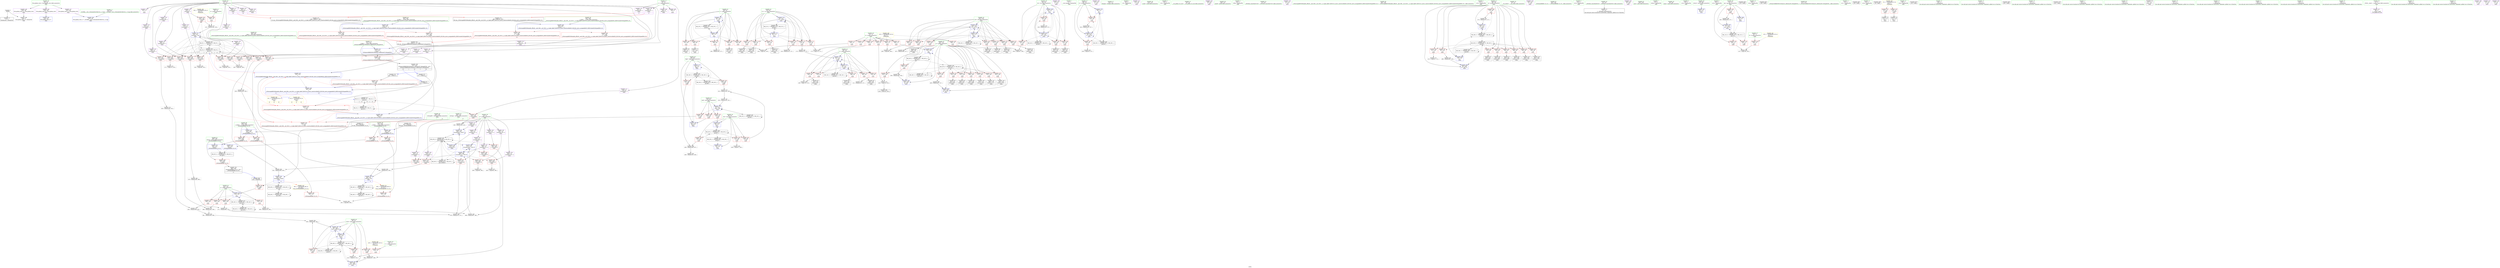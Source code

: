 digraph "SVFG" {
	label="SVFG";

	Node0x55ec16bcd360 [shape=record,color=grey,label="{NodeID: 0\nNullPtr}"];
	Node0x55ec16bcd360 -> Node0x55ec16c02f90[style=solid];
	Node0x55ec16bcd360 -> Node0x55ec16c0fea0[style=solid];
	Node0x55ec16c107c0 [shape=record,color=blue,label="{NodeID: 277\n88\<--222\nhigh\<--\nmain\n}"];
	Node0x55ec16c107c0 -> Node0x55ec16c31c80[style=dashed];
	Node0x55ec16c04510 [shape=record,color=red,label="{NodeID: 194\n247\<--94\n\<--i41\nmain\n}"];
	Node0x55ec16c04510 -> Node0x55ec16c03c20[style=solid];
	Node0x55ec16c016a0 [shape=record,color=purple,label="{NodeID: 111\n243\<--8\narrayidx46\<--r\nmain\n}"];
	Node0x55ec16c016a0 -> Node0x55ec16c0e240[style=solid];
	Node0x55ec16bff8b0 [shape=record,color=green,label="{NodeID: 28\n11\<--13\nc\<--c_field_insensitive\nGlob }"];
	Node0x55ec16bff8b0 -> Node0x55ec16c01770[style=solid];
	Node0x55ec16bff8b0 -> Node0x55ec16c01840[style=solid];
	Node0x55ec16bff8b0 -> Node0x55ec16c01910[style=solid];
	Node0x55ec16bff8b0 -> Node0x55ec16c019e0[style=solid];
	Node0x55ec16bff8b0 -> Node0x55ec16c063d0[style=solid];
	Node0x55ec16bff8b0 -> Node0x55ec16c064a0[style=solid];
	Node0x55ec16bff8b0 -> Node0x55ec16c06570[style=solid];
	Node0x55ec16bff8b0 -> Node0x55ec16c06640[style=solid];
	Node0x55ec16bff8b0 -> Node0x55ec16c06710[style=solid];
	Node0x55ec16bff8b0 -> Node0x55ec16c067e0[style=solid];
	Node0x55ec16bff8b0 -> Node0x55ec16c068b0[style=solid];
	Node0x55ec16bff8b0 -> Node0x55ec16c06980[style=solid];
	Node0x55ec16bff8b0 -> Node0x55ec16c06a50[style=solid];
	Node0x55ec16bff8b0 -> Node0x55ec16c06b20[style=solid];
	Node0x55ec16bff8b0 -> Node0x55ec16c06bf0[style=solid];
	Node0x55ec16bff8b0 -> Node0x55ec16c08000[style=solid];
	Node0x55ec16c0a8e0 [shape=record,color=grey,label="{NodeID: 388\n284 = Binary(283, 258, )\n}"];
	Node0x55ec16c0a8e0 -> Node0x55ec16c110b0[style=solid];
	Node0x55ec16c11e80 [shape=record,color=blue,label="{NodeID: 305\n464\<--461\n__b.addr\<--__b\n_ZSt4swapIdENSt9enable_ifIXsr6__and_ISt6__not_ISt15__is_tuple_likeIT_EESt21is_move_constructibleIS3_ESt18is_move_assignableIS3_EEE5valueEvE4typeERS3_SC_\n}"];
	Node0x55ec16c11e80 -> Node0x55ec16c0f240[style=dashed];
	Node0x55ec16c11e80 -> Node0x55ec16c0f310[style=dashed];
	Node0x55ec16c05bd0 [shape=record,color=red,label="{NodeID: 222\n300\<--102\n\<--i53\nmain\n}"];
	Node0x55ec16c05bd0 -> Node0x55ec16c04030[style=solid];
	Node0x55ec16c07680 [shape=record,color=purple,label="{NodeID: 139\n120\<--23\n\<--.str.3\nmain\n}"];
	Node0x55ec16c02110 [shape=record,color=green,label="{NodeID: 56\n108\<--109\nref.tmp88\<--ref.tmp88_field_insensitive\nmain\n|{|<s1>11}}"];
	Node0x55ec16c02110 -> Node0x55ec16c114c0[style=solid];
	Node0x55ec16c02110:s1 -> Node0x55ec16c61af0[style=solid,color=red];
	Node0x55ec16c1c310 [shape=record,color=grey,label="{NodeID: 416\n265 = cmp(263, 264, )\n}"];
	Node0x55ec16c0f170 [shape=record,color=red,label="{NodeID: 250\n479\<--462\n\<--__a.addr\n_ZSt4swapIdENSt9enable_ifIXsr6__and_ISt6__not_ISt15__is_tuple_likeIT_EESt21is_move_constructibleIS3_ESt18is_move_assignableIS3_EEE5valueEvE4typeERS3_SC_\n}"];
	Node0x55ec16c0f170 -> Node0x55ec16c12020[style=solid];
	Node0x55ec16c08dd0 [shape=record,color=red,label="{NodeID: 167\n146\<--80\n\<--i\nmain\n}"];
	Node0x55ec16c08dd0 -> Node0x55ec16c03400[style=solid];
	Node0x55ec16c039b0 [shape=record,color=black,label="{NodeID: 84\n202\<--201\nidxprom27\<--\nmain\n}"];
	Node0x55ec16bd34a0 [shape=record,color=green,label="{NodeID: 1\n7\<--1\n__dso_handle\<--dummyObj\nGlob }"];
	Node0x55ec16c10890 [shape=record,color=blue,label="{NodeID: 278\n90\<--111\nit\<--\nmain\n}"];
	Node0x55ec16c10890 -> Node0x55ec16c09e10[style=dashed];
	Node0x55ec16c10890 -> Node0x55ec16c09ee0[style=dashed];
	Node0x55ec16c10890 -> Node0x55ec16c11c10[style=dashed];
	Node0x55ec16c10890 -> Node0x55ec16c38f80[style=dashed];
	Node0x55ec16c045e0 [shape=record,color=red,label="{NodeID: 195\n252\<--94\n\<--i41\nmain\n}"];
	Node0x55ec16c045e0 -> Node0x55ec16c16a00[style=solid];
	Node0x55ec16c01770 [shape=record,color=purple,label="{NodeID: 112\n152\<--11\n\<--c\nmain\n}"];
	Node0x55ec16bff9b0 [shape=record,color=green,label="{NodeID: 29\n14\<--15\na\<--a_field_insensitive\nGlob }"];
	Node0x55ec16bff9b0 -> Node0x55ec16c06cc0[style=solid];
	Node0x55ec16bff9b0 -> Node0x55ec16c06d90[style=solid];
	Node0x55ec16bff9b0 -> Node0x55ec16c06e60[style=solid];
	Node0x55ec16bff9b0 -> Node0x55ec16c06f30[style=solid];
	Node0x55ec16bff9b0 -> Node0x55ec16c07000[style=solid];
	Node0x55ec16bff9b0 -> Node0x55ec16c070d0[style=solid];
	Node0x55ec16bff9b0 -> Node0x55ec16c071a0[style=solid];
	Node0x55ec16bff9b0 -> Node0x55ec16c07270[style=solid];
	Node0x55ec16bff9b0 -> Node0x55ec16c07340[style=solid];
	Node0x55ec16c0aa60 [shape=record,color=grey,label="{NodeID: 389\n424 = Binary(423, 127, )\n}"];
	Node0x55ec16c0aa60 -> Node0x55ec16c11c10[style=solid];
	Node0x55ec16c11f50 [shape=record,color=blue,label="{NodeID: 306\n466\<--474\n__tmp\<--\n_ZSt4swapIdENSt9enable_ifIXsr6__and_ISt6__not_ISt15__is_tuple_likeIT_EESt21is_move_constructibleIS3_ESt18is_move_assignableIS3_EEE5valueEvE4typeERS3_SC_\n}"];
	Node0x55ec16c11f50 -> Node0x55ec16c0f4b0[style=dashed];
	Node0x55ec16c11f50 -> Node0x55ec16c0f580[style=dashed];
	Node0x55ec16c05ca0 [shape=record,color=red,label="{NodeID: 223\n306\<--102\n\<--i53\nmain\n}"];
	Node0x55ec16c05ca0 -> Node0x55ec16c0b060[style=solid];
	Node0x55ec16c07750 [shape=record,color=purple,label="{NodeID: 140\n122\<--26\n\<--.str.4\nmain\n}"];
	Node0x55ec16c021e0 [shape=record,color=green,label="{NodeID: 57\n116\<--117\nfreopen\<--freopen_field_insensitive\n}"];
	Node0x55ec16bde500 [shape=record,color=black,label="{NodeID: 417\nMR_4V_4 = PHI(MR_4V_7, MR_4V_3, )\npts\{10 \}\n|{|<s3>9|<s4>9|<s5>9}}"];
	Node0x55ec16bde500 -> Node0x55ec16c0e240[style=dashed];
	Node0x55ec16bde500 -> Node0x55ec16bde500[style=dashed];
	Node0x55ec16bde500 -> Node0x55ec16c36780[style=dashed];
	Node0x55ec16bde500:s3 -> Node0x55ec16c0f3e0[style=dashed,color=red];
	Node0x55ec16bde500:s4 -> Node0x55ec16c0f4b0[style=dashed,color=red];
	Node0x55ec16bde500:s5 -> Node0x55ec16c12020[style=dashed,color=red];
	Node0x55ec16c0f240 [shape=record,color=red,label="{NodeID: 251\n476\<--464\n\<--__b.addr\n_ZSt4swapIdENSt9enable_ifIXsr6__and_ISt6__not_ISt15__is_tuple_likeIT_EESt21is_move_constructibleIS3_ESt18is_move_assignableIS3_EEE5valueEvE4typeERS3_SC_\n|{<s0>15}}"];
	Node0x55ec16c0f240:s0 -> Node0x55ec16c61c00[style=solid,color=red];
	Node0x55ec16c08ea0 [shape=record,color=red,label="{NodeID: 168\n150\<--80\n\<--i\nmain\n}"];
	Node0x55ec16c08ea0 -> Node0x55ec16c034d0[style=solid];
	Node0x55ec16c03a80 [shape=record,color=black,label="{NodeID: 85\n205\<--204\nidxprom29\<--\nmain\n}"];
	Node0x55ec16bd1a20 [shape=record,color=green,label="{NodeID: 2\n16\<--1\n.str\<--dummyObj\nGlob }"];
	Node0x55ec16c10960 [shape=record,color=blue,label="{NodeID: 279\n92\<--232\nmid\<--mul\nmain\n}"];
	Node0x55ec16c10960 -> Node0x55ec16c09fb0[style=dashed];
	Node0x55ec16c10960 -> Node0x55ec16c0a080[style=dashed];
	Node0x55ec16c10960 -> Node0x55ec16c0a150[style=dashed];
	Node0x55ec16c10960 -> Node0x55ec16c10960[style=dashed];
	Node0x55ec16c10960 -> Node0x55ec16c39480[style=dashed];
	Node0x55ec16c046b0 [shape=record,color=red,label="{NodeID: 196\n297\<--96\n\<--have\nmain\n}"];
	Node0x55ec16c046b0 -> Node0x55ec16c16400[style=solid];
	Node0x55ec16c01840 [shape=record,color=purple,label="{NodeID: 113\n159\<--11\narrayidx\<--c\nmain\n}"];
	Node0x55ec16c01840 -> Node0x55ec16c060b0[style=solid];
	Node0x55ec16c01840 -> Node0x55ec16c10210[style=solid];
	Node0x55ec16bffab0 [shape=record,color=green,label="{NodeID: 30\n38\<--42\nllvm.global_ctors\<--llvm.global_ctors_field_insensitive\nGlob }"];
	Node0x55ec16bffab0 -> Node0x55ec16c07c30[style=solid];
	Node0x55ec16bffab0 -> Node0x55ec16c07d30[style=solid];
	Node0x55ec16bffab0 -> Node0x55ec16c07e30[style=solid];
	Node0x55ec16c0abe0 [shape=record,color=grey,label="{NodeID: 390\n331 = Binary(324, 329, )\n}"];
	Node0x55ec16c0abe0 -> Node0x55ec16c113f0[style=solid];
	Node0x55ec16c12020 [shape=record,color=blue,label="{NodeID: 307\n479\<--478\n\<--\n_ZSt4swapIdENSt9enable_ifIXsr6__and_ISt6__not_ISt15__is_tuple_likeIT_EESt21is_move_constructibleIS3_ESt18is_move_assignableIS3_EEE5valueEvE4typeERS3_SC_\n}"];
	Node0x55ec16c12020 -> Node0x55ec16c0f580[style=dashed];
	Node0x55ec16c12020 -> Node0x55ec16c120f0[style=dashed];
	Node0x55ec16c05d70 [shape=record,color=red,label="{NodeID: 224\n348\<--104\n\<--z\nmain\n}"];
	Node0x55ec16c05d70 -> Node0x55ec16c16100[style=solid];
	Node0x55ec16c07820 [shape=record,color=purple,label="{NodeID: 141\n134\<--28\n\<--.str.5\nmain\n}"];
	Node0x55ec16c022e0 [shape=record,color=green,label="{NodeID: 58\n124\<--125\nscanf\<--scanf_field_insensitive\n}"];
	Node0x55ec16bdea00 [shape=record,color=black,label="{NodeID: 418\nMR_6V_6 = PHI(MR_6V_9, MR_6V_5, )\npts\{13 \}\n|{|<s13>9|<s14>9|<s15>9}}"];
	Node0x55ec16bdea00 -> Node0x55ec16c06180[style=dashed];
	Node0x55ec16bdea00 -> Node0x55ec16c06250[style=dashed];
	Node0x55ec16bdea00 -> Node0x55ec16c0e2d0[style=dashed];
	Node0x55ec16bdea00 -> Node0x55ec16c0e3a0[style=dashed];
	Node0x55ec16bdea00 -> Node0x55ec16c0e470[style=dashed];
	Node0x55ec16bdea00 -> Node0x55ec16c0e6e0[style=dashed];
	Node0x55ec16bdea00 -> Node0x55ec16c0e880[style=dashed];
	Node0x55ec16bdea00 -> Node0x55ec16c0ea20[style=dashed];
	Node0x55ec16bdea00 -> Node0x55ec16c0eaf0[style=dashed];
	Node0x55ec16bdea00 -> Node0x55ec16c0ebc0[style=dashed];
	Node0x55ec16bdea00 -> Node0x55ec16c0ed60[style=dashed];
	Node0x55ec16bdea00 -> Node0x55ec16bdea00[style=dashed];
	Node0x55ec16bdea00 -> Node0x55ec16c36c80[style=dashed];
	Node0x55ec16bdea00:s13 -> Node0x55ec16c0f3e0[style=dashed,color=red];
	Node0x55ec16bdea00:s14 -> Node0x55ec16c0f4b0[style=dashed,color=red];
	Node0x55ec16bdea00:s15 -> Node0x55ec16c12020[style=dashed,color=red];
	Node0x55ec16c0f310 [shape=record,color=red,label="{NodeID: 252\n483\<--464\n\<--__b.addr\n_ZSt4swapIdENSt9enable_ifIXsr6__and_ISt6__not_ISt15__is_tuple_likeIT_EESt21is_move_constructibleIS3_ESt18is_move_assignableIS3_EEE5valueEvE4typeERS3_SC_\n}"];
	Node0x55ec16c0f310 -> Node0x55ec16c120f0[style=solid];
	Node0x55ec16c08f70 [shape=record,color=red,label="{NodeID: 169\n157\<--80\n\<--i\nmain\n}"];
	Node0x55ec16c08f70 -> Node0x55ec16c035a0[style=solid];
	Node0x55ec16c03b50 [shape=record,color=black,label="{NodeID: 86\n242\<--241\nidxprom45\<--\nmain\n}"];
	Node0x55ec16bd16e0 [shape=record,color=green,label="{NodeID: 3\n18\<--1\n.str.1\<--dummyObj\nGlob }"];
	Node0x55ec16c10a30 [shape=record,color=blue,label="{NodeID: 280\n94\<--111\ni41\<--\nmain\n}"];
	Node0x55ec16c10a30 -> Node0x55ec16c04370[style=dashed];
	Node0x55ec16c10a30 -> Node0x55ec16c04440[style=dashed];
	Node0x55ec16c10a30 -> Node0x55ec16c04510[style=dashed];
	Node0x55ec16c10a30 -> Node0x55ec16c045e0[style=dashed];
	Node0x55ec16c10a30 -> Node0x55ec16c10a30[style=dashed];
	Node0x55ec16c10a30 -> Node0x55ec16c10bd0[style=dashed];
	Node0x55ec16c10a30 -> Node0x55ec16c39980[style=dashed];
	Node0x55ec16c04780 [shape=record,color=red,label="{NodeID: 197\n362\<--96\n\<--have\nmain\n}"];
	Node0x55ec16c04780 -> Node0x55ec16c17180[style=solid];
	Node0x55ec16c01910 [shape=record,color=purple,label="{NodeID: 114\n184\<--11\narrayidx19\<--c\nmain\n}"];
	Node0x55ec16c01910 -> Node0x55ec16c06180[style=solid];
	Node0x55ec16bffbb0 [shape=record,color=green,label="{NodeID: 31\n43\<--44\n__cxx_global_var_init\<--__cxx_global_var_init_field_insensitive\n}"];
	Node0x55ec16c0ad60 [shape=record,color=grey,label="{NodeID: 391\n232 = Binary(233, 231, )\n}"];
	Node0x55ec16c0ad60 -> Node0x55ec16c10960[style=solid];
	Node0x55ec16c120f0 [shape=record,color=blue,label="{NodeID: 308\n483\<--482\n\<--\n_ZSt4swapIdENSt9enable_ifIXsr6__and_ISt6__not_ISt15__is_tuple_likeIT_EESt21is_move_constructibleIS3_ESt18is_move_assignableIS3_EEE5valueEvE4typeERS3_SC_\n|{<s0>9|<s1>9|<s2>10|<s3>10}}"];
	Node0x55ec16c120f0:s0 -> Node0x55ec16c462d0[style=dashed,color=blue];
	Node0x55ec16c120f0:s1 -> Node0x55ec16c46430[style=dashed,color=blue];
	Node0x55ec16c120f0:s2 -> Node0x55ec16bde500[style=dashed,color=blue];
	Node0x55ec16c120f0:s3 -> Node0x55ec16bdea00[style=dashed,color=blue];
	Node0x55ec16c05e40 [shape=record,color=red,label="{NodeID: 225\n355\<--104\n\<--z\nmain\n}"];
	Node0x55ec16c05e40 -> Node0x55ec16c0a760[style=solid];
	Node0x55ec16c078f0 [shape=record,color=purple,label="{NodeID: 142\n138\<--30\n\<--.str.6\nmain\n}"];
	Node0x55ec16c023e0 [shape=record,color=green,label="{NodeID: 59\n136\<--137\nprintf\<--printf_field_insensitive\n}"];
	Node0x55ec16c0f3e0 [shape=record,color=red,label="{NodeID: 253\n474\<--471\n\<--call\n_ZSt4swapIdENSt9enable_ifIXsr6__and_ISt6__not_ISt15__is_tuple_likeIT_EESt21is_move_constructibleIS3_ESt18is_move_assignableIS3_EEE5valueEvE4typeERS3_SC_\n}"];
	Node0x55ec16c0f3e0 -> Node0x55ec16c11f50[style=solid];
	Node0x55ec16c09040 [shape=record,color=red,label="{NodeID: 170\n164\<--80\n\<--i\nmain\n}"];
	Node0x55ec16c09040 -> Node0x55ec16c15f80[style=solid];
	Node0x55ec16c03c20 [shape=record,color=black,label="{NodeID: 87\n248\<--247\nidxprom48\<--\nmain\n}"];
	Node0x55ec16bd1770 [shape=record,color=green,label="{NodeID: 4\n20\<--1\nstdin\<--dummyObj\nGlob }"];
	Node0x55ec16c10b00 [shape=record,color=blue,label="{NodeID: 281\n249\<--246\narrayidx49\<--mul47\nmain\n}"];
	Node0x55ec16c10b00 -> Node0x55ec16c10b00[style=dashed];
	Node0x55ec16c10b00 -> Node0x55ec16c40590[style=dashed];
	Node0x55ec16c04850 [shape=record,color=red,label="{NodeID: 198\n412\<--96\n\<--have\nmain\n}"];
	Node0x55ec16c04850 -> Node0x55ec16c1bb90[style=solid];
	Node0x55ec16c019e0 [shape=record,color=purple,label="{NodeID: 115\n188\<--11\narrayidx21\<--c\nmain\n}"];
	Node0x55ec16c019e0 -> Node0x55ec16c06250[style=solid];
	Node0x55ec16bffcb0 [shape=record,color=green,label="{NodeID: 32\n47\<--48\n_ZNSt8ios_base4InitC1Ev\<--_ZNSt8ios_base4InitC1Ev_field_insensitive\n}"];
	Node0x55ec16c0aee0 [shape=record,color=grey,label="{NodeID: 392\n329 = Binary(330, 328, )\n}"];
	Node0x55ec16c0aee0 -> Node0x55ec16c0abe0[style=solid];
	Node0x55ec16c121c0 [shape=record,color=blue,label="{NodeID: 309\n491\<--487\n__a.addr\<--__a\n_ZSt3minIdERKT_S2_S2_\n}"];
	Node0x55ec16c121c0 -> Node0x55ec16c0f720[style=dashed];
	Node0x55ec16c121c0 -> Node0x55ec16c0f7f0[style=dashed];
	Node0x55ec16c05f10 [shape=record,color=red,label="{NodeID: 226\n365\<--104\n\<--z\nmain\n}"];
	Node0x55ec16c05f10 -> Node0x55ec16c16b80[style=solid];
	Node0x55ec16c079c0 [shape=record,color=purple,label="{NodeID: 143\n154\<--32\n\<--.str.7\nmain\n}"];
	Node0x55ec16c024e0 [shape=record,color=green,label="{NodeID: 60\n199\<--200\n_ZSt4swapIdENSt9enable_ifIXsr6__and_ISt6__not_ISt15__is_tuple_likeIT_EESt21is_move_constructibleIS3_ESt18is_move_assignableIS3_EEE5valueEvE4typeERS3_SC_\<--_ZSt4swapIdENSt9enable_ifIXsr6__and_ISt6__not_ISt15__is_tuple_likeIT_EESt21is_move_constructibleIS3_ESt18is_move_assignableIS3_EEE5valueEvE4typeERS3_SC__field_insensitive\n}"];
	Node0x55ec16c0f4b0 [shape=record,color=red,label="{NodeID: 254\n478\<--477\n\<--call1\n_ZSt4swapIdENSt9enable_ifIXsr6__and_ISt6__not_ISt15__is_tuple_likeIT_EESt21is_move_constructibleIS3_ESt18is_move_assignableIS3_EEE5valueEvE4typeERS3_SC_\n}"];
	Node0x55ec16c0f4b0 -> Node0x55ec16c12020[style=solid];
	Node0x55ec16c09110 [shape=record,color=red,label="{NodeID: 171\n170\<--82\n\<--i11\nmain\n}"];
	Node0x55ec16c09110 -> Node0x55ec16c0c0e0[style=solid];
	Node0x55ec16c03cf0 [shape=record,color=black,label="{NodeID: 88\n268\<--267\nidxprom57\<--\nmain\n}"];
	Node0x55ec16bd2f40 [shape=record,color=green,label="{NodeID: 5\n21\<--1\n.str.2\<--dummyObj\nGlob }"];
	Node0x55ec16c10bd0 [shape=record,color=blue,label="{NodeID: 282\n94\<--253\ni41\<--inc51\nmain\n}"];
	Node0x55ec16c10bd0 -> Node0x55ec16c04370[style=dashed];
	Node0x55ec16c10bd0 -> Node0x55ec16c04440[style=dashed];
	Node0x55ec16c10bd0 -> Node0x55ec16c04510[style=dashed];
	Node0x55ec16c10bd0 -> Node0x55ec16c045e0[style=dashed];
	Node0x55ec16c10bd0 -> Node0x55ec16c10a30[style=dashed];
	Node0x55ec16c10bd0 -> Node0x55ec16c10bd0[style=dashed];
	Node0x55ec16c10bd0 -> Node0x55ec16c39980[style=dashed];
	Node0x55ec16c04920 [shape=record,color=red,label="{NodeID: 199\n273\<--98\n\<--p\nmain\n}"];
	Node0x55ec16c04920 -> Node0x55ec16c0b660[style=solid];
	Node0x55ec16c063d0 [shape=record,color=purple,label="{NodeID: 116\n203\<--11\narrayidx28\<--c\nmain\n|{<s0>10}}"];
	Node0x55ec16c063d0:s0 -> Node0x55ec16c61650[style=solid,color=red];
	Node0x55ec16bffdb0 [shape=record,color=green,label="{NodeID: 33\n53\<--54\n__cxa_atexit\<--__cxa_atexit_field_insensitive\n}"];
	Node0x55ec16c462d0 [shape=record,color=yellow,style=double,label="{NodeID: 559\n4V_5 = CSCHI(MR_4V_4)\npts\{10 \}\nCS[]|{<s0>10|<s1>10|<s2>10}}"];
	Node0x55ec16c462d0:s0 -> Node0x55ec16c0f3e0[style=dashed,color=red];
	Node0x55ec16c462d0:s1 -> Node0x55ec16c0f4b0[style=dashed,color=red];
	Node0x55ec16c462d0:s2 -> Node0x55ec16c12020[style=dashed,color=red];
	Node0x55ec16c0b060 [shape=record,color=grey,label="{NodeID: 393\n307 = Binary(306, 127, )\n}"];
	Node0x55ec16c0b060 -> Node0x55ec16c11320[style=solid];
	Node0x55ec16c12290 [shape=record,color=blue,label="{NodeID: 310\n493\<--488\n__b.addr\<--__b\n_ZSt3minIdERKT_S2_S2_\n}"];
	Node0x55ec16c12290 -> Node0x55ec16c0f8c0[style=dashed];
	Node0x55ec16c12290 -> Node0x55ec16c0f990[style=dashed];
	Node0x55ec16c05fe0 [shape=record,color=red,label="{NodeID: 227\n378\<--104\n\<--z\nmain\n}"];
	Node0x55ec16c05fe0 -> Node0x55ec16c16700[style=solid];
	Node0x55ec16c07a90 [shape=record,color=purple,label="{NodeID: 144\n431\<--34\n\<--.str.8\nmain\n}"];
	Node0x55ec16c025e0 [shape=record,color=green,label="{NodeID: 61\n344\<--345\n_ZSt3minIdERKT_S2_S2_\<--_ZSt3minIdERKT_S2_S2__field_insensitive\n}"];
	Node0x55ec16c0f580 [shape=record,color=red,label="{NodeID: 255\n482\<--481\n\<--call2\n_ZSt4swapIdENSt9enable_ifIXsr6__and_ISt6__not_ISt15__is_tuple_likeIT_EESt21is_move_constructibleIS3_ESt18is_move_assignableIS3_EEE5valueEvE4typeERS3_SC_\n}"];
	Node0x55ec16c0f580 -> Node0x55ec16c120f0[style=solid];
	Node0x55ec16c091e0 [shape=record,color=red,label="{NodeID: 172\n174\<--82\n\<--i11\nmain\n}"];
	Node0x55ec16c091e0 -> Node0x55ec16c15b00[style=solid];
	Node0x55ec16c03dc0 [shape=record,color=black,label="{NodeID: 89\n278\<--277\nidxprom63\<--\nmain\n}"];
	Node0x55ec16bd3000 [shape=record,color=green,label="{NodeID: 6\n23\<--1\n.str.3\<--dummyObj\nGlob }"];
	Node0x55ec16c153e0 [shape=record,color=black,label="{NodeID: 366\n318 = PHI(319, 316, )\n}"];
	Node0x55ec16c10ca0 [shape=record,color=blue,label="{NodeID: 283\n96\<--220\nhave\<--\nmain\n}"];
	Node0x55ec16c10ca0 -> Node0x55ec16c3f190[style=dashed];
	Node0x55ec16c049f0 [shape=record,color=red,label="{NodeID: 200\n311\<--98\n\<--p\nmain\n}"];
	Node0x55ec16c049f0 -> Node0x55ec16c1bd10[style=solid];
	Node0x55ec16c064a0 [shape=record,color=purple,label="{NodeID: 117\n206\<--11\narrayidx30\<--c\nmain\n|{<s0>10}}"];
	Node0x55ec16c064a0:s0 -> Node0x55ec16c61860[style=solid,color=red];
	Node0x55ec16bffeb0 [shape=record,color=green,label="{NodeID: 34\n52\<--58\n_ZNSt8ios_base4InitD1Ev\<--_ZNSt8ios_base4InitD1Ev_field_insensitive\n}"];
	Node0x55ec16bffeb0 -> Node0x55ec16c03090[style=solid];
	Node0x55ec16c46430 [shape=record,color=yellow,style=double,label="{NodeID: 560\n6V_7 = CSCHI(MR_6V_6)\npts\{13 \}\nCS[]|{<s0>10|<s1>10|<s2>10}}"];
	Node0x55ec16c46430:s0 -> Node0x55ec16c0f3e0[style=dashed,color=red];
	Node0x55ec16c46430:s1 -> Node0x55ec16c0f4b0[style=dashed,color=red];
	Node0x55ec16c46430:s2 -> Node0x55ec16c12020[style=dashed,color=red];
	Node0x55ec16c0b1e0 [shape=record,color=grey,label="{NodeID: 394\n341 = Binary(336, 340, )\n}"];
	Node0x55ec16c0b1e0 -> Node0x55ec16c114c0[style=solid];
	Node0x55ec16c12360 [shape=record,color=blue,label="{NodeID: 311\n489\<--503\nretval\<--\n_ZSt3minIdERKT_S2_S2_\n}"];
	Node0x55ec16c12360 -> Node0x55ec16c2fe80[style=dashed];
	Node0x55ec16c060b0 [shape=record,color=red,label="{NodeID: 228\n160\<--159\n\<--arrayidx\nmain\n}"];
	Node0x55ec16c060b0 -> Node0x55ec16c16880[style=solid];
	Node0x55ec16c07b60 [shape=record,color=purple,label="{NodeID: 145\n440\<--36\n\<--.str.9\nmain\n}"];
	Node0x55ec16c026e0 [shape=record,color=green,label="{NodeID: 62\n433\<--434\nputs\<--puts_field_insensitive\n}"];
	Node0x55ec16c0f650 [shape=record,color=red,label="{NodeID: 256\n509\<--489\n\<--retval\n_ZSt3minIdERKT_S2_S2_\n}"];
	Node0x55ec16c0f650 -> Node0x55ec16c011c0[style=solid];
	Node0x55ec16c092b0 [shape=record,color=red,label="{NodeID: 173\n182\<--82\n\<--i11\nmain\n}"];
	Node0x55ec16c092b0 -> Node0x55ec16c03670[style=solid];
	Node0x55ec16c03e90 [shape=record,color=black,label="{NodeID: 90\n288\<--287\nidxprom68\<--\nmain\n}"];
	Node0x55ec16bd1f90 [shape=record,color=green,label="{NodeID: 7\n25\<--1\nstdout\<--dummyObj\nGlob }"];
	Node0x55ec16c15980 [shape=record,color=grey,label="{NodeID: 367\n216 = Binary(215, 127, )\n}"];
	Node0x55ec16c15980 -> Node0x55ec16c10620[style=solid];
	Node0x55ec16c10d70 [shape=record,color=blue,label="{NodeID: 284\n98\<--258\np\<--\nmain\n}"];
	Node0x55ec16c10d70 -> Node0x55ec16c3f690[style=dashed];
	Node0x55ec16c04ac0 [shape=record,color=red,label="{NodeID: 201\n325\<--98\n\<--p\nmain\n}"];
	Node0x55ec16c04ac0 -> Node0x55ec16c041d0[style=solid];
	Node0x55ec16c06570 [shape=record,color=purple,label="{NodeID: 118\n269\<--11\narrayidx58\<--c\nmain\n}"];
	Node0x55ec16c06570 -> Node0x55ec16c0e2d0[style=solid];
	Node0x55ec16bfffb0 [shape=record,color=green,label="{NodeID: 35\n65\<--66\nmain\<--main_field_insensitive\n}"];
	Node0x55ec16c3f190 [shape=record,color=black,label="{NodeID: 478\nMR_36V_5 = PHI(MR_36V_7, MR_36V_4, )\npts\{97 \}\n}"];
	Node0x55ec16c3f190 -> Node0x55ec16c046b0[style=dashed];
	Node0x55ec16c3f190 -> Node0x55ec16c04780[style=dashed];
	Node0x55ec16c3f190 -> Node0x55ec16c04850[style=dashed];
	Node0x55ec16c3f190 -> Node0x55ec16c10ca0[style=dashed];
	Node0x55ec16c3f190 -> Node0x55ec16c11180[style=dashed];
	Node0x55ec16c3f190 -> Node0x55ec16c11660[style=dashed];
	Node0x55ec16c3f190 -> Node0x55ec16c39e80[style=dashed];
	Node0x55ec16c3f190 -> Node0x55ec16c3f190[style=dashed];
	Node0x55ec16c0b360 [shape=record,color=grey,label="{NodeID: 395\n388 = Binary(387, 383, )\n}"];
	Node0x55ec16c0b360 -> Node0x55ec16c11800[style=solid];
	Node0x55ec16c12430 [shape=record,color=blue,label="{NodeID: 312\n489\<--506\nretval\<--\n_ZSt3minIdERKT_S2_S2_\n}"];
	Node0x55ec16c12430 -> Node0x55ec16c2fe80[style=dashed];
	Node0x55ec16c06180 [shape=record,color=red,label="{NodeID: 229\n185\<--184\n\<--arrayidx19\nmain\n}"];
	Node0x55ec16c06180 -> Node0x55ec16c0bf60[style=solid];
	Node0x55ec16c07c30 [shape=record,color=purple,label="{NodeID: 146\n524\<--38\nllvm.global_ctors_0\<--llvm.global_ctors\nGlob }"];
	Node0x55ec16c07c30 -> Node0x55ec16c0fcd0[style=solid];
	Node0x55ec16c027e0 [shape=record,color=green,label="{NodeID: 63\n462\<--463\n__a.addr\<--__a.addr_field_insensitive\n_ZSt4swapIdENSt9enable_ifIXsr6__and_ISt6__not_ISt15__is_tuple_likeIT_EESt21is_move_constructibleIS3_ESt18is_move_assignableIS3_EEE5valueEvE4typeERS3_SC_\n}"];
	Node0x55ec16c027e0 -> Node0x55ec16c0f0a0[style=solid];
	Node0x55ec16c027e0 -> Node0x55ec16c0f170[style=solid];
	Node0x55ec16c027e0 -> Node0x55ec16c11db0[style=solid];
	Node0x55ec16c0f720 [shape=record,color=red,label="{NodeID: 257\n499\<--491\n\<--__a.addr\n_ZSt3minIdERKT_S2_S2_\n}"];
	Node0x55ec16c0f720 -> Node0x55ec16c0fb30[style=solid];
	Node0x55ec16c09380 [shape=record,color=red,label="{NodeID: 174\n192\<--82\n\<--i11\nmain\n}"];
	Node0x55ec16c09380 -> Node0x55ec16c03810[style=solid];
	Node0x55ec16c03f60 [shape=record,color=black,label="{NodeID: 91\n294\<--293\nidxprom72\<--\nmain\n}"];
	Node0x55ec16bd2050 [shape=record,color=green,label="{NodeID: 8\n26\<--1\n.str.4\<--dummyObj\nGlob }"];
	Node0x55ec16c15b00 [shape=record,color=grey,label="{NodeID: 368\n175 = Binary(174, 127, )\n}"];
	Node0x55ec16c15b00 -> Node0x55ec16c10480[style=solid];
	Node0x55ec16c10e40 [shape=record,color=blue,label="{NodeID: 285\n100\<--259\nq\<--\nmain\n}"];
	Node0x55ec16c10e40 -> Node0x55ec16c3fb90[style=dashed];
	Node0x55ec16c04b90 [shape=record,color=red,label="{NodeID: 202\n333\<--98\n\<--p\nmain\n}"];
	Node0x55ec16c04b90 -> Node0x55ec16c042a0[style=solid];
	Node0x55ec16c06640 [shape=record,color=purple,label="{NodeID: 119\n279\<--11\narrayidx64\<--c\nmain\n}"];
	Node0x55ec16c06640 -> Node0x55ec16c0e3a0[style=solid];
	Node0x55ec16c000b0 [shape=record,color=green,label="{NodeID: 36\n68\<--69\nretval\<--retval_field_insensitive\nmain\n}"];
	Node0x55ec16c000b0 -> Node0x55ec16c0ffa0[style=solid];
	Node0x55ec16c3f690 [shape=record,color=black,label="{NodeID: 479\nMR_38V_5 = PHI(MR_38V_7, MR_38V_4, )\npts\{99 \}\n}"];
	Node0x55ec16c3f690 -> Node0x55ec16c04920[style=dashed];
	Node0x55ec16c3f690 -> Node0x55ec16c10fe0[style=dashed];
	Node0x55ec16c3f690 -> Node0x55ec16c2e080[style=dashed];
	Node0x55ec16c3f690 -> Node0x55ec16c3f690[style=dashed];
	Node0x55ec16c0b4e0 [shape=record,color=grey,label="{NodeID: 396\n408 = Binary(407, 127, )\n}"];
	Node0x55ec16c0b4e0 -> Node0x55ec16c119a0[style=solid];
	Node0x55ec16c12500 [shape=record,color=blue,label="{NodeID: 313\n515\<--514\n__t.addr\<--__t\n_ZSt4moveIRdEONSt16remove_referenceIT_E4typeEOS2_\n}"];
	Node0x55ec16c12500 -> Node0x55ec16c0fc00[style=dashed];
	Node0x55ec16c06250 [shape=record,color=red,label="{NodeID: 230\n189\<--188\n\<--arrayidx21\nmain\n}"];
	Node0x55ec16c06250 -> Node0x55ec16c0bf60[style=solid];
	Node0x55ec16c07d30 [shape=record,color=purple,label="{NodeID: 147\n525\<--38\nllvm.global_ctors_1\<--llvm.global_ctors\nGlob }"];
	Node0x55ec16c07d30 -> Node0x55ec16c0fda0[style=solid];
	Node0x55ec16c028b0 [shape=record,color=green,label="{NodeID: 64\n464\<--465\n__b.addr\<--__b.addr_field_insensitive\n_ZSt4swapIdENSt9enable_ifIXsr6__and_ISt6__not_ISt15__is_tuple_likeIT_EESt21is_move_constructibleIS3_ESt18is_move_assignableIS3_EEE5valueEvE4typeERS3_SC_\n}"];
	Node0x55ec16c028b0 -> Node0x55ec16c0f240[style=solid];
	Node0x55ec16c028b0 -> Node0x55ec16c0f310[style=solid];
	Node0x55ec16c028b0 -> Node0x55ec16c11e80[style=solid];
	Node0x55ec16c0f7f0 [shape=record,color=red,label="{NodeID: 258\n506\<--491\n\<--__a.addr\n_ZSt3minIdERKT_S2_S2_\n}"];
	Node0x55ec16c0f7f0 -> Node0x55ec16c12430[style=solid];
	Node0x55ec16c09450 [shape=record,color=red,label="{NodeID: 175\n201\<--82\n\<--i11\nmain\n}"];
	Node0x55ec16c09450 -> Node0x55ec16c039b0[style=solid];
	Node0x55ec16c04030 [shape=record,color=black,label="{NodeID: 92\n301\<--300\nidxprom75\<--\nmain\n}"];
	Node0x55ec16bd2110 [shape=record,color=green,label="{NodeID: 9\n28\<--1\n.str.5\<--dummyObj\nGlob }"];
	Node0x55ec16c36780 [shape=record,color=black,label="{NodeID: 452\nMR_4V_2 = PHI(MR_4V_3, MR_4V_1, )\npts\{10 \}\n}"];
	Node0x55ec16c36780 -> Node0x55ec16c0e240[style=dashed];
	Node0x55ec16c36780 -> Node0x55ec16bde500[style=dashed];
	Node0x55ec16c36780 -> Node0x55ec16c36780[style=dashed];
	Node0x55ec16c15c80 [shape=record,color=grey,label="{NodeID: 369\n376 = Binary(375, 371, )\n}"];
	Node0x55ec16c15c80 -> Node0x55ec16c11730[style=solid];
	Node0x55ec16c10f10 [shape=record,color=blue,label="{NodeID: 286\n102\<--111\ni53\<--\nmain\n}"];
	Node0x55ec16c10f10 -> Node0x55ec16c057c0[style=dashed];
	Node0x55ec16c10f10 -> Node0x55ec16c05890[style=dashed];
	Node0x55ec16c10f10 -> Node0x55ec16c05960[style=dashed];
	Node0x55ec16c10f10 -> Node0x55ec16c05a30[style=dashed];
	Node0x55ec16c10f10 -> Node0x55ec16c05b00[style=dashed];
	Node0x55ec16c10f10 -> Node0x55ec16c05bd0[style=dashed];
	Node0x55ec16c10f10 -> Node0x55ec16c05ca0[style=dashed];
	Node0x55ec16c10f10 -> Node0x55ec16c10f10[style=dashed];
	Node0x55ec16c10f10 -> Node0x55ec16c11320[style=dashed];
	Node0x55ec16c10f10 -> Node0x55ec16c2be60[style=dashed];
	Node0x55ec16c04c60 [shape=record,color=red,label="{NodeID: 203\n349\<--98\n\<--p\nmain\n}"];
	Node0x55ec16c04c60 -> Node0x55ec16c00b40[style=solid];
	Node0x55ec16c06710 [shape=record,color=purple,label="{NodeID: 120\n289\<--11\narrayidx69\<--c\nmain\n}"];
	Node0x55ec16c06710 -> Node0x55ec16c0e470[style=solid];
	Node0x55ec16c00180 [shape=record,color=green,label="{NodeID: 37\n70\<--71\ntt\<--tt_field_insensitive\nmain\n}"];
	Node0x55ec16c00180 -> Node0x55ec16c08270[style=solid];
	Node0x55ec16c5eb70 [shape=record,color=black,label="{NodeID: 563\n123 = PHI()\n}"];
	Node0x55ec16c3fb90 [shape=record,color=black,label="{NodeID: 480\nMR_40V_5 = PHI(MR_40V_7, MR_40V_4, )\npts\{101 \}\n}"];
	Node0x55ec16c3fb90 -> Node0x55ec16c05070[style=dashed];
	Node0x55ec16c3fb90 -> Node0x55ec16c110b0[style=dashed];
	Node0x55ec16c3fb90 -> Node0x55ec16c2e580[style=dashed];
	Node0x55ec16c3fb90 -> Node0x55ec16c3fb90[style=dashed];
	Node0x55ec16c0b660 [shape=record,color=grey,label="{NodeID: 397\n274 = Binary(273, 127, )\n}"];
	Node0x55ec16c0b660 -> Node0x55ec16c10fe0[style=solid];
	Node0x55ec16c0e240 [shape=record,color=red,label="{NodeID: 231\n244\<--243\n\<--arrayidx46\nmain\n}"];
	Node0x55ec16c0e240 -> Node0x55ec16c0a2e0[style=solid];
	Node0x55ec16c07e30 [shape=record,color=purple,label="{NodeID: 148\n526\<--38\nllvm.global_ctors_2\<--llvm.global_ctors\nGlob }"];
	Node0x55ec16c07e30 -> Node0x55ec16c0fea0[style=solid];
	Node0x55ec16c02980 [shape=record,color=green,label="{NodeID: 65\n466\<--467\n__tmp\<--__tmp_field_insensitive\n_ZSt4swapIdENSt9enable_ifIXsr6__and_ISt6__not_ISt15__is_tuple_likeIT_EESt21is_move_constructibleIS3_ESt18is_move_assignableIS3_EEE5valueEvE4typeERS3_SC_\n|{|<s1>16}}"];
	Node0x55ec16c02980 -> Node0x55ec16c11f50[style=solid];
	Node0x55ec16c02980:s1 -> Node0x55ec16c61c00[style=solid,color=red];
	Node0x55ec16c2e080 [shape=record,color=black,label="{NodeID: 425\nMR_38V_8 = PHI(MR_38V_10, MR_38V_5, )\npts\{99 \}\n}"];
	Node0x55ec16c2e080 -> Node0x55ec16c049f0[style=dashed];
	Node0x55ec16c2e080 -> Node0x55ec16c04ac0[style=dashed];
	Node0x55ec16c2e080 -> Node0x55ec16c04b90[style=dashed];
	Node0x55ec16c2e080 -> Node0x55ec16c04c60[style=dashed];
	Node0x55ec16c2e080 -> Node0x55ec16c04d30[style=dashed];
	Node0x55ec16c2e080 -> Node0x55ec16c04e00[style=dashed];
	Node0x55ec16c2e080 -> Node0x55ec16c04ed0[style=dashed];
	Node0x55ec16c2e080 -> Node0x55ec16c04fa0[style=dashed];
	Node0x55ec16c2e080 -> Node0x55ec16c10d70[style=dashed];
	Node0x55ec16c2e080 -> Node0x55ec16c118d0[style=dashed];
	Node0x55ec16c2e080 -> Node0x55ec16c2e080[style=dashed];
	Node0x55ec16c2e080 -> Node0x55ec16c3a380[style=dashed];
	Node0x55ec16c0f8c0 [shape=record,color=red,label="{NodeID: 259\n497\<--493\n\<--__b.addr\n_ZSt3minIdERKT_S2_S2_\n}"];
	Node0x55ec16c0f8c0 -> Node0x55ec16c0fa60[style=solid];
	Node0x55ec16c09520 [shape=record,color=red,label="{NodeID: 176\n215\<--82\n\<--i11\nmain\n}"];
	Node0x55ec16c09520 -> Node0x55ec16c15980[style=solid];
	Node0x55ec16c04100 [shape=record,color=black,label="{NodeID: 93\n322\<--321\nidxprom83\<--\nmain\n}"];
	Node0x55ec16bd21d0 [shape=record,color=green,label="{NodeID: 10\n30\<--1\n.str.6\<--dummyObj\nGlob }"];
	Node0x55ec16c36c80 [shape=record,color=black,label="{NodeID: 453\nMR_6V_2 = PHI(MR_6V_5, MR_6V_1, )\npts\{13 \}\n}"];
	Node0x55ec16c36c80 -> Node0x55ec16c060b0[style=dashed];
	Node0x55ec16c36c80 -> Node0x55ec16c0e2d0[style=dashed];
	Node0x55ec16c36c80 -> Node0x55ec16c0e3a0[style=dashed];
	Node0x55ec16c36c80 -> Node0x55ec16c0e470[style=dashed];
	Node0x55ec16c36c80 -> Node0x55ec16c0e6e0[style=dashed];
	Node0x55ec16c36c80 -> Node0x55ec16c0e880[style=dashed];
	Node0x55ec16c36c80 -> Node0x55ec16c0ea20[style=dashed];
	Node0x55ec16c36c80 -> Node0x55ec16c0eaf0[style=dashed];
	Node0x55ec16c36c80 -> Node0x55ec16c0ebc0[style=dashed];
	Node0x55ec16c36c80 -> Node0x55ec16c0ed60[style=dashed];
	Node0x55ec16c36c80 -> Node0x55ec16c10210[style=dashed];
	Node0x55ec16c36c80 -> Node0x55ec16bdea00[style=dashed];
	Node0x55ec16c36c80 -> Node0x55ec16c36c80[style=dashed];
	Node0x55ec16c15e00 [shape=record,color=grey,label="{NodeID: 370\n211 = Binary(210, 127, )\n}"];
	Node0x55ec16c15e00 -> Node0x55ec16c10550[style=solid];
	Node0x55ec16c10fe0 [shape=record,color=blue,label="{NodeID: 287\n98\<--274\np\<--inc61\nmain\n}"];
	Node0x55ec16c10fe0 -> Node0x55ec16c3f690[style=dashed];
	Node0x55ec16c04d30 [shape=record,color=red,label="{NodeID: 204\n366\<--98\n\<--p\nmain\n}"];
	Node0x55ec16c04d30 -> Node0x55ec16c00ce0[style=solid];
	Node0x55ec16c067e0 [shape=record,color=purple,label="{NodeID: 121\n327\<--11\narrayidx86\<--c\nmain\n}"];
	Node0x55ec16c067e0 -> Node0x55ec16c0e6e0[style=solid];
	Node0x55ec16c00250 [shape=record,color=green,label="{NodeID: 38\n72\<--73\nqq\<--qq_field_insensitive\nmain\n}"];
	Node0x55ec16c00250 -> Node0x55ec16c08340[style=solid];
	Node0x55ec16c00250 -> Node0x55ec16c08410[style=solid];
	Node0x55ec16c00250 -> Node0x55ec16c084e0[style=solid];
	Node0x55ec16c00250 -> Node0x55ec16c10070[style=solid];
	Node0x55ec16c00250 -> Node0x55ec16c11ce0[style=solid];
	Node0x55ec16c5eaa0 [shape=record,color=black,label="{NodeID: 564\n139 = PHI()\n}"];
	Node0x55ec16c0b7e0 [shape=record,color=grey,label="{NodeID: 398\n445 = Binary(444, 127, )\n}"];
	Node0x55ec16c0b7e0 -> Node0x55ec16c11ce0[style=solid];
	Node0x55ec16c0e2d0 [shape=record,color=red,label="{NodeID: 232\n270\<--269\n\<--arrayidx58\nmain\n}"];
	Node0x55ec16c0e2d0 -> Node0x55ec16c1c190[style=solid];
	Node0x55ec16c07f30 [shape=record,color=purple,label="{NodeID: 149\n149\<--8\nadd.ptr\<--r\nmain\n}"];
	Node0x55ec16c02a50 [shape=record,color=green,label="{NodeID: 66\n472\<--473\n_ZSt4moveIRdEONSt16remove_referenceIT_E4typeEOS2_\<--_ZSt4moveIRdEONSt16remove_referenceIT_E4typeEOS2__field_insensitive\n}"];
	Node0x55ec16c2e580 [shape=record,color=black,label="{NodeID: 426\nMR_40V_8 = PHI(MR_40V_10, MR_40V_5, )\npts\{101 \}\n}"];
	Node0x55ec16c2e580 -> Node0x55ec16c05140[style=dashed];
	Node0x55ec16c2e580 -> Node0x55ec16c05210[style=dashed];
	Node0x55ec16c2e580 -> Node0x55ec16c052e0[style=dashed];
	Node0x55ec16c2e580 -> Node0x55ec16c053b0[style=dashed];
	Node0x55ec16c2e580 -> Node0x55ec16c05480[style=dashed];
	Node0x55ec16c2e580 -> Node0x55ec16c05550[style=dashed];
	Node0x55ec16c2e580 -> Node0x55ec16c05620[style=dashed];
	Node0x55ec16c2e580 -> Node0x55ec16c056f0[style=dashed];
	Node0x55ec16c2e580 -> Node0x55ec16c10e40[style=dashed];
	Node0x55ec16c2e580 -> Node0x55ec16c119a0[style=dashed];
	Node0x55ec16c2e580 -> Node0x55ec16c2e580[style=dashed];
	Node0x55ec16c2e580 -> Node0x55ec16c3a880[style=dashed];
	Node0x55ec16c0f990 [shape=record,color=red,label="{NodeID: 260\n503\<--493\n\<--__b.addr\n_ZSt3minIdERKT_S2_S2_\n}"];
	Node0x55ec16c0f990 -> Node0x55ec16c12360[style=solid];
	Node0x55ec16c095f0 [shape=record,color=red,label="{NodeID: 177\n178\<--84\n\<--j\nmain\n}"];
	Node0x55ec16c095f0 -> Node0x55ec16c0bae0[style=solid];
	Node0x55ec16c041d0 [shape=record,color=black,label="{NodeID: 94\n326\<--325\nidxprom85\<--\nmain\n}"];
	Node0x55ec16bd2290 [shape=record,color=green,label="{NodeID: 11\n32\<--1\n.str.7\<--dummyObj\nGlob }"];
	Node0x55ec16c37180 [shape=record,color=black,label="{NodeID: 454\nMR_12V_3 = PHI(MR_12V_4, MR_12V_2, )\npts\{73 \}\n}"];
	Node0x55ec16c37180 -> Node0x55ec16c08340[style=dashed];
	Node0x55ec16c37180 -> Node0x55ec16c08410[style=dashed];
	Node0x55ec16c37180 -> Node0x55ec16c084e0[style=dashed];
	Node0x55ec16c37180 -> Node0x55ec16c11ce0[style=dashed];
	Node0x55ec16c15f80 [shape=record,color=grey,label="{NodeID: 371\n165 = Binary(164, 127, )\n}"];
	Node0x55ec16c15f80 -> Node0x55ec16c102e0[style=solid];
	Node0x55ec16c110b0 [shape=record,color=blue,label="{NodeID: 288\n100\<--284\nq\<--dec\nmain\n}"];
	Node0x55ec16c110b0 -> Node0x55ec16c3fb90[style=dashed];
	Node0x55ec16c04e00 [shape=record,color=red,label="{NodeID: 205\n384\<--98\n\<--p\nmain\n}"];
	Node0x55ec16c04e00 -> Node0x55ec16c00f50[style=solid];
	Node0x55ec16c068b0 [shape=record,color=purple,label="{NodeID: 122\n339\<--11\narrayidx92\<--c\nmain\n}"];
	Node0x55ec16c068b0 -> Node0x55ec16c0e880[style=solid];
	Node0x55ec16c00320 [shape=record,color=green,label="{NodeID: 39\n74\<--75\nn\<--n_field_insensitive\nmain\n}"];
	Node0x55ec16c00320 -> Node0x55ec16c085b0[style=solid];
	Node0x55ec16c00320 -> Node0x55ec16c08680[style=solid];
	Node0x55ec16c00320 -> Node0x55ec16c08750[style=solid];
	Node0x55ec16c00320 -> Node0x55ec16c08820[style=solid];
	Node0x55ec16c00320 -> Node0x55ec16c088f0[style=solid];
	Node0x55ec16c00320 -> Node0x55ec16c089c0[style=solid];
	Node0x55ec16c00320 -> Node0x55ec16c08a90[style=solid];
	Node0x55ec16c60be0 [shape=record,color=black,label="{NodeID: 565\n135 = PHI()\n}"];
	Node0x55ec16c40590 [shape=record,color=black,label="{NodeID: 482\nMR_50V_6 = PHI(MR_50V_8, MR_50V_4, )\npts\{150000 \}\n}"];
	Node0x55ec16c40590 -> Node0x55ec16c0e540[style=dashed];
	Node0x55ec16c40590 -> Node0x55ec16c0e610[style=dashed];
	Node0x55ec16c40590 -> Node0x55ec16c0e7b0[style=dashed];
	Node0x55ec16c40590 -> Node0x55ec16c0ec90[style=dashed];
	Node0x55ec16c40590 -> Node0x55ec16c10b00[style=dashed];
	Node0x55ec16c40590 -> Node0x55ec16c11250[style=dashed];
	Node0x55ec16c40590 -> Node0x55ec16c11730[style=dashed];
	Node0x55ec16c40590 -> Node0x55ec16c3c9c0[style=dashed];
	Node0x55ec16c40590 -> Node0x55ec16c40590[style=dashed];
	Node0x55ec16c0b960 [shape=record,color=grey,label="{NodeID: 399\n501 = cmp(498, 500, )\n}"];
	Node0x55ec16c0e3a0 [shape=record,color=red,label="{NodeID: 233\n280\<--279\n\<--arrayidx64\nmain\n}"];
	Node0x55ec16c0e3a0 -> Node0x55ec16c1b290[style=solid];
	Node0x55ec16c08000 [shape=record,color=purple,label="{NodeID: 150\n153\<--11\nadd.ptr9\<--c\nmain\n}"];
	Node0x55ec16c02b50 [shape=record,color=green,label="{NodeID: 67\n489\<--490\nretval\<--retval_field_insensitive\n_ZSt3minIdERKT_S2_S2_\n}"];
	Node0x55ec16c02b50 -> Node0x55ec16c0f650[style=solid];
	Node0x55ec16c02b50 -> Node0x55ec16c12360[style=solid];
	Node0x55ec16c02b50 -> Node0x55ec16c12430[style=solid];
	Node0x55ec16c2ea80 [shape=record,color=black,label="{NodeID: 427\nMR_44V_4 = PHI(MR_44V_5, MR_44V_3, )\npts\{105 \}\n}"];
	Node0x55ec16c2ea80 -> Node0x55ec16c11590[style=dashed];
	Node0x55ec16c2ea80 -> Node0x55ec16c2ea80[style=dashed];
	Node0x55ec16c2ea80 -> Node0x55ec16c2c360[style=dashed];
	Node0x55ec16c0fa60 [shape=record,color=red,label="{NodeID: 261\n498\<--497\n\<--\n_ZSt3minIdERKT_S2_S2_\n}"];
	Node0x55ec16c0fa60 -> Node0x55ec16c0b960[style=solid];
	Node0x55ec16c096c0 [shape=record,color=red,label="{NodeID: 178\n186\<--84\n\<--j\nmain\n}"];
	Node0x55ec16c096c0 -> Node0x55ec16c03740[style=solid];
	Node0x55ec16c042a0 [shape=record,color=black,label="{NodeID: 95\n334\<--333\nidxprom89\<--\nmain\n}"];
	Node0x55ec16bd3d60 [shape=record,color=green,label="{NodeID: 12\n34\<--1\n.str.8\<--dummyObj\nGlob }"];
	Node0x55ec16c37680 [shape=record,color=black,label="{NodeID: 455\nMR_20V_2 = PHI(MR_20V_4, MR_20V_1, )\npts\{81 \}\n}"];
	Node0x55ec16c37680 -> Node0x55ec16c10140[style=dashed];
	Node0x55ec16c16100 [shape=record,color=grey,label="{NodeID: 372\n354 = Binary(348, 353, )\n}"];
	Node0x55ec16c16100 -> Node0x55ec16c0a460[style=solid];
	Node0x55ec16c11180 [shape=record,color=blue,label="{NodeID: 289\n96\<--298\nhave\<--add74\nmain\n}"];
	Node0x55ec16c11180 -> Node0x55ec16c3f190[style=dashed];
	Node0x55ec16c04ed0 [shape=record,color=red,label="{NodeID: 206\n390\<--98\n\<--p\nmain\n}"];
	Node0x55ec16c04ed0 -> Node0x55ec16c01020[style=solid];
	Node0x55ec16c06980 [shape=record,color=purple,label="{NodeID: 123\n351\<--11\narrayidx96\<--c\nmain\n}"];
	Node0x55ec16c06980 -> Node0x55ec16c0ea20[style=solid];
	Node0x55ec16c003f0 [shape=record,color=green,label="{NodeID: 40\n76\<--77\nv\<--v_field_insensitive\nmain\n}"];
	Node0x55ec16c003f0 -> Node0x55ec16c08b60[style=solid];
	Node0x55ec16c60ce0 [shape=record,color=black,label="{NodeID: 566\n50 = PHI()\n}"];
	Node0x55ec16c0bae0 [shape=record,color=grey,label="{NodeID: 400\n180 = cmp(178, 179, )\n}"];
	Node0x55ec16c0e470 [shape=record,color=red,label="{NodeID: 234\n290\<--289\n\<--arrayidx69\nmain\n}"];
	Node0x55ec16c0e470 -> Node0x55ec16c1b710[style=solid];
	Node0x55ec16c080d0 [shape=record,color=red,label="{NodeID: 151\n112\<--20\n\<--stdin\nmain\n}"];
	Node0x55ec16c080d0 -> Node0x55ec16c03260[style=solid];
	Node0x55ec16c02c20 [shape=record,color=green,label="{NodeID: 68\n491\<--492\n__a.addr\<--__a.addr_field_insensitive\n_ZSt3minIdERKT_S2_S2_\n}"];
	Node0x55ec16c02c20 -> Node0x55ec16c0f720[style=solid];
	Node0x55ec16c02c20 -> Node0x55ec16c0f7f0[style=solid];
	Node0x55ec16c02c20 -> Node0x55ec16c121c0[style=solid];
	Node0x55ec16c2ef80 [shape=record,color=black,label="{NodeID: 428\nMR_46V_4 = PHI(MR_46V_5, MR_46V_3, )\npts\{107 \}\n}"];
	Node0x55ec16c2ef80 -> Node0x55ec16c113f0[style=dashed];
	Node0x55ec16c2ef80 -> Node0x55ec16c2ef80[style=dashed];
	Node0x55ec16c2ef80 -> Node0x55ec16c2c450[style=dashed];
	Node0x55ec16c0fb30 [shape=record,color=red,label="{NodeID: 262\n500\<--499\n\<--\n_ZSt3minIdERKT_S2_S2_\n}"];
	Node0x55ec16c0fb30 -> Node0x55ec16c0b960[style=solid];
	Node0x55ec16c09790 [shape=record,color=red,label="{NodeID: 179\n195\<--84\n\<--j\nmain\n}"];
	Node0x55ec16c09790 -> Node0x55ec16c038e0[style=solid];
	Node0x55ec16c00a70 [shape=record,color=black,label="{NodeID: 96\n338\<--337\nidxprom91\<--\nmain\n}"];
	Node0x55ec16bd3e60 [shape=record,color=green,label="{NodeID: 13\n36\<--1\n.str.9\<--dummyObj\nGlob }"];
	Node0x55ec16c37b80 [shape=record,color=black,label="{NodeID: 456\nMR_22V_2 = PHI(MR_22V_4, MR_22V_1, )\npts\{83 \}\n}"];
	Node0x55ec16c37b80 -> Node0x55ec16c103b0[style=dashed];
	Node0x55ec16c16280 [shape=record,color=grey,label="{NodeID: 373\n353 = Binary(330, 352, )\n}"];
	Node0x55ec16c16280 -> Node0x55ec16c16100[style=solid];
	Node0x55ec16c11250 [shape=record,color=blue,label="{NodeID: 290\n302\<--220\narrayidx76\<--\nmain\n}"];
	Node0x55ec16c11250 -> Node0x55ec16c40590[style=dashed];
	Node0x55ec16c04fa0 [shape=record,color=red,label="{NodeID: 207\n397\<--98\n\<--p\nmain\n}"];
	Node0x55ec16c04fa0 -> Node0x55ec16c16e80[style=solid];
	Node0x55ec16c06a50 [shape=record,color=purple,label="{NodeID: 124\n358\<--11\narrayidx100\<--c\nmain\n}"];
	Node0x55ec16c06a50 -> Node0x55ec16c0eaf0[style=solid];
	Node0x55ec16c004c0 [shape=record,color=green,label="{NodeID: 41\n78\<--79\nx\<--x_field_insensitive\nmain\n}"];
	Node0x55ec16c004c0 -> Node0x55ec16c08c30[style=solid];
	Node0x55ec16c60de0 [shape=record,color=black,label="{NodeID: 567\n155 = PHI()\n}"];
	Node0x55ec16c0bc60 [shape=record,color=grey,label="{NodeID: 401\n144 = cmp(142, 143, )\n}"];
	Node0x55ec16c0e540 [shape=record,color=red,label="{NodeID: 235\n296\<--295\n\<--arrayidx73\nmain\n}"];
	Node0x55ec16c0e540 -> Node0x55ec16c16400[style=solid];
	Node0x55ec16c081a0 [shape=record,color=red,label="{NodeID: 152\n118\<--25\n\<--stdout\nmain\n}"];
	Node0x55ec16c081a0 -> Node0x55ec16c03330[style=solid];
	Node0x55ec16c02cf0 [shape=record,color=green,label="{NodeID: 69\n493\<--494\n__b.addr\<--__b.addr_field_insensitive\n_ZSt3minIdERKT_S2_S2_\n}"];
	Node0x55ec16c02cf0 -> Node0x55ec16c0f8c0[style=solid];
	Node0x55ec16c02cf0 -> Node0x55ec16c0f990[style=solid];
	Node0x55ec16c02cf0 -> Node0x55ec16c12290[style=solid];
	Node0x55ec16c2f480 [shape=record,color=black,label="{NodeID: 429\nMR_48V_4 = PHI(MR_48V_5, MR_48V_3, )\npts\{109 \}\n}"];
	Node0x55ec16c2f480 -> Node0x55ec16c114c0[style=dashed];
	Node0x55ec16c2f480 -> Node0x55ec16c2f480[style=dashed];
	Node0x55ec16c2f480 -> Node0x55ec16c2c540[style=dashed];
	Node0x55ec16c0fc00 [shape=record,color=red,label="{NodeID: 263\n518\<--515\n\<--__t.addr\n_ZSt4moveIRdEONSt16remove_referenceIT_E4typeEOS2_\n}"];
	Node0x55ec16c0fc00 -> Node0x55ec16c01290[style=solid];
	Node0x55ec16c09860 [shape=record,color=red,label="{NodeID: 180\n204\<--84\n\<--j\nmain\n}"];
	Node0x55ec16c09860 -> Node0x55ec16c03a80[style=solid];
	Node0x55ec16c00b40 [shape=record,color=black,label="{NodeID: 97\n350\<--349\nidxprom95\<--\nmain\n}"];
	Node0x55ec16bd3f60 [shape=record,color=green,label="{NodeID: 14\n39\<--1\n\<--dummyObj\nCan only get source location for instruction, argument, global var or function.}"];
	Node0x55ec16c38080 [shape=record,color=black,label="{NodeID: 457\nMR_24V_2 = PHI(MR_24V_3, MR_24V_1, )\npts\{85 \}\n}"];
	Node0x55ec16c38080 -> Node0x55ec16c10480[style=dashed];
	Node0x55ec16c38080 -> Node0x55ec16c38080[style=dashed];
	Node0x55ec16c16400 [shape=record,color=grey,label="{NodeID: 374\n298 = Binary(297, 296, )\n}"];
	Node0x55ec16c16400 -> Node0x55ec16c11180[style=solid];
	Node0x55ec16c11320 [shape=record,color=blue,label="{NodeID: 291\n102\<--307\ni53\<--inc79\nmain\n}"];
	Node0x55ec16c11320 -> Node0x55ec16c057c0[style=dashed];
	Node0x55ec16c11320 -> Node0x55ec16c05890[style=dashed];
	Node0x55ec16c11320 -> Node0x55ec16c05960[style=dashed];
	Node0x55ec16c11320 -> Node0x55ec16c05a30[style=dashed];
	Node0x55ec16c11320 -> Node0x55ec16c05b00[style=dashed];
	Node0x55ec16c11320 -> Node0x55ec16c05bd0[style=dashed];
	Node0x55ec16c11320 -> Node0x55ec16c05ca0[style=dashed];
	Node0x55ec16c11320 -> Node0x55ec16c10f10[style=dashed];
	Node0x55ec16c11320 -> Node0x55ec16c11320[style=dashed];
	Node0x55ec16c11320 -> Node0x55ec16c2be60[style=dashed];
	Node0x55ec16c05070 [shape=record,color=red,label="{NodeID: 208\n283\<--100\n\<--q\nmain\n}"];
	Node0x55ec16c05070 -> Node0x55ec16c0a8e0[style=solid];
	Node0x55ec16c06b20 [shape=record,color=purple,label="{NodeID: 125\n368\<--11\narrayidx105\<--c\nmain\n}"];
	Node0x55ec16c06b20 -> Node0x55ec16c0ebc0[style=solid];
	Node0x55ec16c00590 [shape=record,color=green,label="{NodeID: 42\n80\<--81\ni\<--i_field_insensitive\nmain\n}"];
	Node0x55ec16c00590 -> Node0x55ec16c08d00[style=solid];
	Node0x55ec16c00590 -> Node0x55ec16c08dd0[style=solid];
	Node0x55ec16c00590 -> Node0x55ec16c08ea0[style=solid];
	Node0x55ec16c00590 -> Node0x55ec16c08f70[style=solid];
	Node0x55ec16c00590 -> Node0x55ec16c09040[style=solid];
	Node0x55ec16c00590 -> Node0x55ec16c10140[style=solid];
	Node0x55ec16c00590 -> Node0x55ec16c102e0[style=solid];
	Node0x55ec16c60ee0 [shape=record,color=black,label="{NodeID: 568\n343 = PHI(486, )\n}"];
	Node0x55ec16c60ee0 -> Node0x55ec16c0e950[style=solid];
	Node0x55ec16c0bde0 [shape=record,color=grey,label="{NodeID: 402\n226 = cmp(225, 227, )\n}"];
	Node0x55ec16c0e610 [shape=record,color=red,label="{NodeID: 236\n324\<--323\n\<--arrayidx84\nmain\n}"];
	Node0x55ec16c0e610 -> Node0x55ec16c0abe0[style=solid];
	Node0x55ec16c08270 [shape=record,color=red,label="{NodeID: 153\n130\<--70\n\<--tt\nmain\n}"];
	Node0x55ec16c08270 -> Node0x55ec16c1b410[style=solid];
	Node0x55ec16c02dc0 [shape=record,color=green,label="{NodeID: 70\n515\<--516\n__t.addr\<--__t.addr_field_insensitive\n_ZSt4moveIRdEONSt16remove_referenceIT_E4typeEOS2_\n}"];
	Node0x55ec16c02dc0 -> Node0x55ec16c0fc00[style=solid];
	Node0x55ec16c02dc0 -> Node0x55ec16c12500[style=solid];
	Node0x55ec16c0fcd0 [shape=record,color=blue,label="{NodeID: 264\n524\<--39\nllvm.global_ctors_0\<--\nGlob }"];
	Node0x55ec16c09930 [shape=record,color=red,label="{NodeID: 181\n210\<--84\n\<--j\nmain\n}"];
	Node0x55ec16c09930 -> Node0x55ec16c15e00[style=solid];
	Node0x55ec16c00c10 [shape=record,color=black,label="{NodeID: 98\n357\<--356\nidxprom99\<--\nmain\n}"];
	Node0x55ec16bd4060 [shape=record,color=green,label="{NodeID: 15\n111\<--1\n\<--dummyObj\nCan only get source location for instruction, argument, global var or function.}"];
	Node0x55ec16c38580 [shape=record,color=black,label="{NodeID: 458\nMR_26V_2 = PHI(MR_26V_4, MR_26V_1, )\npts\{87 \}\n}"];
	Node0x55ec16c38580 -> Node0x55ec16c106f0[style=dashed];
	Node0x55ec16c16580 [shape=record,color=grey,label="{NodeID: 375\n231 = Binary(229, 230, )\n}"];
	Node0x55ec16c16580 -> Node0x55ec16c0ad60[style=solid];
	Node0x55ec16c113f0 [shape=record,color=blue,label="{NodeID: 292\n106\<--331\nref.tmp\<--div\nmain\n|{|<s2>11}}"];
	Node0x55ec16c113f0 -> Node0x55ec16c0e950[style=dashed];
	Node0x55ec16c113f0 -> Node0x55ec16c2ef80[style=dashed];
	Node0x55ec16c113f0:s2 -> Node0x55ec16c42fd0[style=dashed,color=red];
	Node0x55ec16c05140 [shape=record,color=red,label="{NodeID: 209\n314\<--100\n\<--q\nmain\n}"];
	Node0x55ec16c05140 -> Node0x55ec16c1ba10[style=solid];
	Node0x55ec16c06bf0 [shape=record,color=purple,label="{NodeID: 126\n381\<--11\narrayidx112\<--c\nmain\n}"];
	Node0x55ec16c06bf0 -> Node0x55ec16c0ed60[style=solid];
	Node0x55ec16c00660 [shape=record,color=green,label="{NodeID: 43\n82\<--83\ni11\<--i11_field_insensitive\nmain\n}"];
	Node0x55ec16c00660 -> Node0x55ec16c09110[style=solid];
	Node0x55ec16c00660 -> Node0x55ec16c091e0[style=solid];
	Node0x55ec16c00660 -> Node0x55ec16c092b0[style=solid];
	Node0x55ec16c00660 -> Node0x55ec16c09380[style=solid];
	Node0x55ec16c00660 -> Node0x55ec16c09450[style=solid];
	Node0x55ec16c00660 -> Node0x55ec16c09520[style=solid];
	Node0x55ec16c00660 -> Node0x55ec16c103b0[style=solid];
	Node0x55ec16c00660 -> Node0x55ec16c10620[style=solid];
	Node0x55ec16c610d0 [shape=record,color=black,label="{NodeID: 569\n432 = PHI()\n}"];
	Node0x55ec16c0bf60 [shape=record,color=grey,label="{NodeID: 403\n190 = cmp(185, 189, )\n}"];
	Node0x55ec16c0e6e0 [shape=record,color=red,label="{NodeID: 237\n328\<--327\n\<--arrayidx86\nmain\n}"];
	Node0x55ec16c0e6e0 -> Node0x55ec16c0aee0[style=solid];
	Node0x55ec16c08340 [shape=record,color=red,label="{NodeID: 154\n129\<--72\n\<--qq\nmain\n}"];
	Node0x55ec16c08340 -> Node0x55ec16c1b410[style=solid];
	Node0x55ec16c02e90 [shape=record,color=green,label="{NodeID: 71\n40\<--520\n_GLOBAL__sub_I_Gennady.Korotkevich_1_0.cpp\<--_GLOBAL__sub_I_Gennady.Korotkevich_1_0.cpp_field_insensitive\n}"];
	Node0x55ec16c02e90 -> Node0x55ec16c0fda0[style=solid];
	Node0x55ec16c2fe80 [shape=record,color=black,label="{NodeID: 431\nMR_62V_3 = PHI(MR_62V_4, MR_62V_2, )\npts\{490 \}\n}"];
	Node0x55ec16c2fe80 -> Node0x55ec16c0f650[style=dashed];
	Node0x55ec16c0fda0 [shape=record,color=blue,label="{NodeID: 265\n525\<--40\nllvm.global_ctors_1\<--_GLOBAL__sub_I_Gennady.Korotkevich_1_0.cpp\nGlob }"];
	Node0x55ec16c09a00 [shape=record,color=red,label="{NodeID: 182\n229\<--86\n\<--low\nmain\n}"];
	Node0x55ec16c09a00 -> Node0x55ec16c16580[style=solid];
	Node0x55ec16c00ce0 [shape=record,color=black,label="{NodeID: 99\n367\<--366\nidxprom104\<--\nmain\n}"];
	Node0x55ec16bd4160 [shape=record,color=green,label="{NodeID: 16\n127\<--1\n\<--dummyObj\nCan only get source location for instruction, argument, global var or function.}"];
	Node0x55ec16c38a80 [shape=record,color=black,label="{NodeID: 459\nMR_28V_2 = PHI(MR_28V_4, MR_28V_1, )\npts\{89 \}\n}"];
	Node0x55ec16c38a80 -> Node0x55ec16c107c0[style=dashed];
	Node0x55ec16c16700 [shape=record,color=grey,label="{NodeID: 376\n383 = Binary(378, 382, )\n}"];
	Node0x55ec16c16700 -> Node0x55ec16c0b360[style=solid];
	Node0x55ec16c114c0 [shape=record,color=blue,label="{NodeID: 293\n108\<--341\nref.tmp88\<--div93\nmain\n|{|<s2>11}}"];
	Node0x55ec16c114c0 -> Node0x55ec16c0e950[style=dashed];
	Node0x55ec16c114c0 -> Node0x55ec16c2f480[style=dashed];
	Node0x55ec16c114c0:s2 -> Node0x55ec16c430b0[style=dashed,color=red];
	Node0x55ec16c05210 [shape=record,color=red,label="{NodeID: 210\n321\<--100\n\<--q\nmain\n}"];
	Node0x55ec16c05210 -> Node0x55ec16c04100[style=solid];
	Node0x55ec16c06cc0 [shape=record,color=purple,label="{NodeID: 127\n249\<--14\narrayidx49\<--a\nmain\n}"];
	Node0x55ec16c06cc0 -> Node0x55ec16c10b00[style=solid];
	Node0x55ec16c00730 [shape=record,color=green,label="{NodeID: 44\n84\<--85\nj\<--j_field_insensitive\nmain\n}"];
	Node0x55ec16c00730 -> Node0x55ec16c095f0[style=solid];
	Node0x55ec16c00730 -> Node0x55ec16c096c0[style=solid];
	Node0x55ec16c00730 -> Node0x55ec16c09790[style=solid];
	Node0x55ec16c00730 -> Node0x55ec16c09860[style=solid];
	Node0x55ec16c00730 -> Node0x55ec16c09930[style=solid];
	Node0x55ec16c00730 -> Node0x55ec16c10480[style=solid];
	Node0x55ec16c00730 -> Node0x55ec16c10550[style=solid];
	Node0x55ec16c611a0 [shape=record,color=black,label="{NodeID: 570\n441 = PHI()\n}"];
	Node0x55ec16c416f0 [shape=record,color=yellow,style=double,label="{NodeID: 487\n2V_1 = ENCHI(MR_2V_0)\npts\{1 \}\nFun[main]}"];
	Node0x55ec16c416f0 -> Node0x55ec16c080d0[style=dashed];
	Node0x55ec16c416f0 -> Node0x55ec16c081a0[style=dashed];
	Node0x55ec16c0c0e0 [shape=record,color=grey,label="{NodeID: 404\n172 = cmp(170, 171, )\n}"];
	Node0x55ec16c0e7b0 [shape=record,color=red,label="{NodeID: 238\n336\<--335\n\<--arrayidx90\nmain\n}"];
	Node0x55ec16c0e7b0 -> Node0x55ec16c0b1e0[style=solid];
	Node0x55ec16c08410 [shape=record,color=red,label="{NodeID: 155\n133\<--72\n\<--qq\nmain\n}"];
	Node0x55ec16c02f90 [shape=record,color=black,label="{NodeID: 72\n2\<--3\ndummyVal\<--dummyVal\n}"];
	Node0x55ec16c42fd0 [shape=record,color=yellow,style=double,label="{NodeID: 515\n46V_1 = ENCHI(MR_46V_0)\npts\{107 \}\nFun[_ZSt3minIdERKT_S2_S2_]}"];
	Node0x55ec16c42fd0 -> Node0x55ec16c0fb30[style=dashed];
	Node0x55ec16c0fea0 [shape=record,color=blue, style = dotted,label="{NodeID: 266\n526\<--3\nllvm.global_ctors_2\<--dummyVal\nGlob }"];
	Node0x55ec16c09ad0 [shape=record,color=red,label="{NodeID: 183\n427\<--86\n\<--low\nmain\n}"];
	Node0x55ec16c09ad0 -> Node0x55ec16c1b890[style=solid];
	Node0x55ec16c00db0 [shape=record,color=black,label="{NodeID: 100\n373\<--372\nidxprom108\<--\nmain\n}"];
	Node0x55ec16bd4260 [shape=record,color=green,label="{NodeID: 17\n220\<--1\n\<--dummyObj\nCan only get source location for instruction, argument, global var or function.}"];
	Node0x55ec16c38f80 [shape=record,color=black,label="{NodeID: 460\nMR_30V_2 = PHI(MR_30V_4, MR_30V_1, )\npts\{91 \}\n}"];
	Node0x55ec16c38f80 -> Node0x55ec16c10890[style=dashed];
	Node0x55ec16c16880 [shape=record,color=grey,label="{NodeID: 377\n161 = Binary(160, 156, )\n}"];
	Node0x55ec16c16880 -> Node0x55ec16c10210[style=solid];
	Node0x55ec16c11590 [shape=record,color=blue,label="{NodeID: 294\n104\<--346\nz\<--\nmain\n}"];
	Node0x55ec16c11590 -> Node0x55ec16c05d70[style=dashed];
	Node0x55ec16c11590 -> Node0x55ec16c05e40[style=dashed];
	Node0x55ec16c11590 -> Node0x55ec16c05f10[style=dashed];
	Node0x55ec16c11590 -> Node0x55ec16c05fe0[style=dashed];
	Node0x55ec16c11590 -> Node0x55ec16c2ea80[style=dashed];
	Node0x55ec16c052e0 [shape=record,color=red,label="{NodeID: 211\n337\<--100\n\<--q\nmain\n}"];
	Node0x55ec16c052e0 -> Node0x55ec16c00a70[style=solid];
	Node0x55ec16c06d90 [shape=record,color=purple,label="{NodeID: 128\n295\<--14\narrayidx73\<--a\nmain\n}"];
	Node0x55ec16c06d90 -> Node0x55ec16c0e540[style=solid];
	Node0x55ec16c00800 [shape=record,color=green,label="{NodeID: 45\n86\<--87\nlow\<--low_field_insensitive\nmain\n}"];
	Node0x55ec16c00800 -> Node0x55ec16c09a00[style=solid];
	Node0x55ec16c00800 -> Node0x55ec16c09ad0[style=solid];
	Node0x55ec16c00800 -> Node0x55ec16c09ba0[style=solid];
	Node0x55ec16c00800 -> Node0x55ec16c106f0[style=solid];
	Node0x55ec16c00800 -> Node0x55ec16c11b40[style=solid];
	Node0x55ec16c61270 [shape=record,color=black,label="{NodeID: 571\n471 = PHI(513, )\n}"];
	Node0x55ec16c61270 -> Node0x55ec16c0f3e0[style=solid];
	Node0x55ec16c1b290 [shape=record,color=grey,label="{NodeID: 405\n281 = cmp(280, 220, )\n}"];
	Node0x55ec16c0e880 [shape=record,color=red,label="{NodeID: 239\n340\<--339\n\<--arrayidx92\nmain\n}"];
	Node0x55ec16c0e880 -> Node0x55ec16c0b1e0[style=solid];
	Node0x55ec16c084e0 [shape=record,color=red,label="{NodeID: 156\n444\<--72\n\<--qq\nmain\n}"];
	Node0x55ec16c084e0 -> Node0x55ec16c0b7e0[style=solid];
	Node0x55ec16c03090 [shape=record,color=black,label="{NodeID: 73\n51\<--52\n\<--_ZNSt8ios_base4InitD1Ev\nCan only get source location for instruction, argument, global var or function.}"];
	Node0x55ec16c430b0 [shape=record,color=yellow,style=double,label="{NodeID: 516\n48V_1 = ENCHI(MR_48V_0)\npts\{109 \}\nFun[_ZSt3minIdERKT_S2_S2_]}"];
	Node0x55ec16c430b0 -> Node0x55ec16c0fa60[style=dashed];
	Node0x55ec16c0ffa0 [shape=record,color=blue,label="{NodeID: 267\n68\<--111\nretval\<--\nmain\n}"];
	Node0x55ec16c09ba0 [shape=record,color=red,label="{NodeID: 184\n436\<--86\n\<--low\nmain\n}"];
	Node0x55ec16c09ba0 -> Node0x55ec16c0a5e0[style=solid];
	Node0x55ec16c00e80 [shape=record,color=black,label="{NodeID: 101\n380\<--379\nidxprom111\<--\nmain\n}"];
	Node0x55ec16bd4360 [shape=record,color=green,label="{NodeID: 18\n222\<--1\n\<--dummyObj\nCan only get source location for instruction, argument, global var or function.}"];
	Node0x55ec16c39480 [shape=record,color=black,label="{NodeID: 461\nMR_32V_2 = PHI(MR_32V_3, MR_32V_1, )\npts\{93 \}\n}"];
	Node0x55ec16c39480 -> Node0x55ec16c10960[style=dashed];
	Node0x55ec16c39480 -> Node0x55ec16c39480[style=dashed];
	Node0x55ec16c16a00 [shape=record,color=grey,label="{NodeID: 378\n253 = Binary(252, 127, )\n}"];
	Node0x55ec16c16a00 -> Node0x55ec16c10bd0[style=solid];
	Node0x55ec16c11660 [shape=record,color=blue,label="{NodeID: 295\n96\<--363\nhave\<--add103\nmain\n}"];
	Node0x55ec16c11660 -> Node0x55ec16c04780[style=dashed];
	Node0x55ec16c11660 -> Node0x55ec16c04850[style=dashed];
	Node0x55ec16c11660 -> Node0x55ec16c10ca0[style=dashed];
	Node0x55ec16c11660 -> Node0x55ec16c11660[style=dashed];
	Node0x55ec16c11660 -> Node0x55ec16c39e80[style=dashed];
	Node0x55ec16c053b0 [shape=record,color=red,label="{NodeID: 212\n356\<--100\n\<--q\nmain\n}"];
	Node0x55ec16c053b0 -> Node0x55ec16c00c10[style=solid];
	Node0x55ec16c06e60 [shape=record,color=purple,label="{NodeID: 129\n302\<--14\narrayidx76\<--a\nmain\n}"];
	Node0x55ec16c06e60 -> Node0x55ec16c11250[style=solid];
	Node0x55ec16c008d0 [shape=record,color=green,label="{NodeID: 46\n88\<--89\nhigh\<--high_field_insensitive\nmain\n}"];
	Node0x55ec16c008d0 -> Node0x55ec16c09c70[style=solid];
	Node0x55ec16c008d0 -> Node0x55ec16c09d40[style=solid];
	Node0x55ec16c008d0 -> Node0x55ec16c107c0[style=solid];
	Node0x55ec16c008d0 -> Node0x55ec16c11a70[style=solid];
	Node0x55ec16c613d0 [shape=record,color=black,label="{NodeID: 572\n477 = PHI(513, )\n}"];
	Node0x55ec16c613d0 -> Node0x55ec16c0f4b0[style=solid];
	Node0x55ec16c1b410 [shape=record,color=grey,label="{NodeID: 406\n131 = cmp(129, 130, )\n}"];
	Node0x55ec16c0e950 [shape=record,color=red,label="{NodeID: 240\n346\<--343\n\<--call94\nmain\n}"];
	Node0x55ec16c0e950 -> Node0x55ec16c11590[style=solid];
	Node0x55ec16c085b0 [shape=record,color=red,label="{NodeID: 157\n143\<--74\n\<--n\nmain\n}"];
	Node0x55ec16c085b0 -> Node0x55ec16c0bc60[style=solid];
	Node0x55ec16c03190 [shape=record,color=black,label="{NodeID: 74\n67\<--111\nmain_ret\<--\nmain\n}"];
	Node0x55ec16c10070 [shape=record,color=blue,label="{NodeID: 268\n72\<--127\nqq\<--\nmain\n}"];
	Node0x55ec16c10070 -> Node0x55ec16c37180[style=dashed];
	Node0x55ec16c09c70 [shape=record,color=red,label="{NodeID: 185\n230\<--88\n\<--high\nmain\n}"];
	Node0x55ec16c09c70 -> Node0x55ec16c16580[style=solid];
	Node0x55ec16c00f50 [shape=record,color=black,label="{NodeID: 102\n385\<--384\nidxprom114\<--\nmain\n}"];
	Node0x55ec16bd4460 [shape=record,color=green,label="{NodeID: 19\n227\<--1\n\<--dummyObj\nCan only get source location for instruction, argument, global var or function.}"];
	Node0x55ec16c39980 [shape=record,color=black,label="{NodeID: 462\nMR_34V_2 = PHI(MR_34V_3, MR_34V_1, )\npts\{95 \}\n}"];
	Node0x55ec16c39980 -> Node0x55ec16c10a30[style=dashed];
	Node0x55ec16c39980 -> Node0x55ec16c39980[style=dashed];
	Node0x55ec16c16b80 [shape=record,color=grey,label="{NodeID: 379\n371 = Binary(365, 370, )\n}"];
	Node0x55ec16c16b80 -> Node0x55ec16c15c80[style=solid];
	Node0x55ec16c11730 [shape=record,color=blue,label="{NodeID: 296\n374\<--376\narrayidx109\<--sub110\nmain\n}"];
	Node0x55ec16c11730 -> Node0x55ec16c0ee30[style=dashed];
	Node0x55ec16c11730 -> Node0x55ec16c11800[style=dashed];
	Node0x55ec16c05480 [shape=record,color=red,label="{NodeID: 213\n372\<--100\n\<--q\nmain\n}"];
	Node0x55ec16c05480 -> Node0x55ec16c00db0[style=solid];
	Node0x55ec16c06f30 [shape=record,color=purple,label="{NodeID: 130\n323\<--14\narrayidx84\<--a\nmain\n}"];
	Node0x55ec16c06f30 -> Node0x55ec16c0e610[style=solid];
	Node0x55ec16c009a0 [shape=record,color=green,label="{NodeID: 47\n90\<--91\nit\<--it_field_insensitive\nmain\n}"];
	Node0x55ec16c009a0 -> Node0x55ec16c09e10[style=solid];
	Node0x55ec16c009a0 -> Node0x55ec16c09ee0[style=solid];
	Node0x55ec16c009a0 -> Node0x55ec16c10890[style=solid];
	Node0x55ec16c009a0 -> Node0x55ec16c11c10[style=solid];
	Node0x55ec16c61510 [shape=record,color=black,label="{NodeID: 573\n481 = PHI(513, )\n}"];
	Node0x55ec16c61510 -> Node0x55ec16c0f580[style=solid];
	Node0x55ec16c1b590 [shape=record,color=grey,label="{NodeID: 407\n405 = cmp(404, 395, )\n}"];
	Node0x55ec16c0ea20 [shape=record,color=red,label="{NodeID: 241\n352\<--351\n\<--arrayidx96\nmain\n}"];
	Node0x55ec16c0ea20 -> Node0x55ec16c16280[style=solid];
	Node0x55ec16c08680 [shape=record,color=red,label="{NodeID: 158\n171\<--74\n\<--n\nmain\n}"];
	Node0x55ec16c08680 -> Node0x55ec16c0c0e0[style=solid];
	Node0x55ec16c03260 [shape=record,color=black,label="{NodeID: 75\n115\<--112\ncall\<--\nmain\n}"];
	Node0x55ec16c10140 [shape=record,color=blue,label="{NodeID: 269\n80\<--111\ni\<--\nmain\n}"];
	Node0x55ec16c10140 -> Node0x55ec16c08d00[style=dashed];
	Node0x55ec16c10140 -> Node0x55ec16c08dd0[style=dashed];
	Node0x55ec16c10140 -> Node0x55ec16c08ea0[style=dashed];
	Node0x55ec16c10140 -> Node0x55ec16c08f70[style=dashed];
	Node0x55ec16c10140 -> Node0x55ec16c09040[style=dashed];
	Node0x55ec16c10140 -> Node0x55ec16c102e0[style=dashed];
	Node0x55ec16c10140 -> Node0x55ec16c37680[style=dashed];
	Node0x55ec16c09d40 [shape=record,color=red,label="{NodeID: 186\n437\<--88\n\<--high\nmain\n}"];
	Node0x55ec16c09d40 -> Node0x55ec16c0a5e0[style=solid];
	Node0x55ec16c01020 [shape=record,color=black,label="{NodeID: 103\n391\<--390\nidxprom117\<--\nmain\n}"];
	Node0x55ec16bd4560 [shape=record,color=green,label="{NodeID: 20\n233\<--1\n\<--dummyObj\nCan only get source location for instruction, argument, global var or function.}"];
	Node0x55ec16c39e80 [shape=record,color=black,label="{NodeID: 463\nMR_36V_2 = PHI(MR_36V_3, MR_36V_1, )\npts\{97 \}\n}"];
	Node0x55ec16c39e80 -> Node0x55ec16c10ca0[style=dashed];
	Node0x55ec16c39e80 -> Node0x55ec16c39e80[style=dashed];
	Node0x55ec16c16d00 [shape=record,color=grey,label="{NodeID: 380\n370 = Binary(330, 369, )\n}"];
	Node0x55ec16c16d00 -> Node0x55ec16c16b80[style=solid];
	Node0x55ec16c11800 [shape=record,color=blue,label="{NodeID: 297\n386\<--388\narrayidx115\<--sub116\nmain\n}"];
	Node0x55ec16c11800 -> Node0x55ec16c0e610[style=dashed];
	Node0x55ec16c11800 -> Node0x55ec16c0e7b0[style=dashed];
	Node0x55ec16c11800 -> Node0x55ec16c0ec90[style=dashed];
	Node0x55ec16c11800 -> Node0x55ec16c0ef00[style=dashed];
	Node0x55ec16c11800 -> Node0x55ec16c0efd0[style=dashed];
	Node0x55ec16c11800 -> Node0x55ec16c10b00[style=dashed];
	Node0x55ec16c11800 -> Node0x55ec16c11730[style=dashed];
	Node0x55ec16c11800 -> Node0x55ec16c3c9c0[style=dashed];
	Node0x55ec16c11800 -> Node0x55ec16c40590[style=dashed];
	Node0x55ec16c05550 [shape=record,color=red,label="{NodeID: 214\n379\<--100\n\<--q\nmain\n}"];
	Node0x55ec16c05550 -> Node0x55ec16c00e80[style=solid];
	Node0x55ec16c07000 [shape=record,color=purple,label="{NodeID: 131\n335\<--14\narrayidx90\<--a\nmain\n}"];
	Node0x55ec16c07000 -> Node0x55ec16c0e7b0[style=solid];
	Node0x55ec16c01a90 [shape=record,color=green,label="{NodeID: 48\n92\<--93\nmid\<--mid_field_insensitive\nmain\n}"];
	Node0x55ec16c01a90 -> Node0x55ec16c09fb0[style=solid];
	Node0x55ec16c01a90 -> Node0x55ec16c0a080[style=solid];
	Node0x55ec16c01a90 -> Node0x55ec16c0a150[style=solid];
	Node0x55ec16c01a90 -> Node0x55ec16c10960[style=solid];
	Node0x55ec16c61650 [shape=record,color=black,label="{NodeID: 574\n460 = PHI(194, 203, )\n0th arg _ZSt4swapIdENSt9enable_ifIXsr6__and_ISt6__not_ISt15__is_tuple_likeIT_EESt21is_move_constructibleIS3_ESt18is_move_assignableIS3_EEE5valueEvE4typeERS3_SC_ }"];
	Node0x55ec16c61650 -> Node0x55ec16c11db0[style=solid];
	Node0x55ec16c41aa0 [shape=record,color=yellow,style=double,label="{NodeID: 491\n10V_1 = ENCHI(MR_10V_0)\npts\{71 \}\nFun[main]}"];
	Node0x55ec16c41aa0 -> Node0x55ec16c08270[style=dashed];
	Node0x55ec16c1b710 [shape=record,color=grey,label="{NodeID: 408\n291 = cmp(290, 220, )\n}"];
	Node0x55ec16c0eaf0 [shape=record,color=red,label="{NodeID: 242\n359\<--358\n\<--arrayidx100\nmain\n}"];
	Node0x55ec16c0eaf0 -> Node0x55ec16c0a760[style=solid];
	Node0x55ec16c08750 [shape=record,color=red,label="{NodeID: 159\n179\<--74\n\<--n\nmain\n}"];
	Node0x55ec16c08750 -> Node0x55ec16c0bae0[style=solid];
	Node0x55ec16c03330 [shape=record,color=black,label="{NodeID: 76\n121\<--118\ncall1\<--\nmain\n}"];
	Node0x55ec16c31780 [shape=record,color=black,label="{NodeID: 436\nMR_26V_4 = PHI(MR_26V_5, MR_26V_3, )\npts\{87 \}\n}"];
	Node0x55ec16c31780 -> Node0x55ec16c09a00[style=dashed];
	Node0x55ec16c31780 -> Node0x55ec16c09ad0[style=dashed];
	Node0x55ec16c31780 -> Node0x55ec16c09ba0[style=dashed];
	Node0x55ec16c31780 -> Node0x55ec16c11b40[style=dashed];
	Node0x55ec16c31780 -> Node0x55ec16c31780[style=dashed];
	Node0x55ec16c31780 -> Node0x55ec16c38580[style=dashed];
	Node0x55ec16c10210 [shape=record,color=blue,label="{NodeID: 270\n159\<--161\narrayidx\<--sub\nmain\n}"];
	Node0x55ec16c10210 -> Node0x55ec16c060b0[style=dashed];
	Node0x55ec16c10210 -> Node0x55ec16c0e2d0[style=dashed];
	Node0x55ec16c10210 -> Node0x55ec16c0e3a0[style=dashed];
	Node0x55ec16c10210 -> Node0x55ec16c0e470[style=dashed];
	Node0x55ec16c10210 -> Node0x55ec16c0e6e0[style=dashed];
	Node0x55ec16c10210 -> Node0x55ec16c0e880[style=dashed];
	Node0x55ec16c10210 -> Node0x55ec16c0ea20[style=dashed];
	Node0x55ec16c10210 -> Node0x55ec16c0eaf0[style=dashed];
	Node0x55ec16c10210 -> Node0x55ec16c0ebc0[style=dashed];
	Node0x55ec16c10210 -> Node0x55ec16c0ed60[style=dashed];
	Node0x55ec16c10210 -> Node0x55ec16c10210[style=dashed];
	Node0x55ec16c10210 -> Node0x55ec16bdea00[style=dashed];
	Node0x55ec16c10210 -> Node0x55ec16c36c80[style=dashed];
	Node0x55ec16c09e10 [shape=record,color=red,label="{NodeID: 187\n225\<--90\n\<--it\nmain\n}"];
	Node0x55ec16c09e10 -> Node0x55ec16c0bde0[style=solid];
	Node0x55ec16c010f0 [shape=record,color=black,label="{NodeID: 104\n402\<--401\nidxprom123\<--\nmain\n}"];
	Node0x55ec16bff220 [shape=record,color=green,label="{NodeID: 21\n258\<--1\n\<--dummyObj\nCan only get source location for instruction, argument, global var or function.}"];
	Node0x55ec16c3a380 [shape=record,color=black,label="{NodeID: 464\nMR_38V_2 = PHI(MR_38V_3, MR_38V_1, )\npts\{99 \}\n}"];
	Node0x55ec16c3a380 -> Node0x55ec16c10d70[style=dashed];
	Node0x55ec16c3a380 -> Node0x55ec16c3a380[style=dashed];
	Node0x55ec16c16e80 [shape=record,color=grey,label="{NodeID: 381\n398 = Binary(397, 258, )\n}"];
	Node0x55ec16c16e80 -> Node0x55ec16c118d0[style=solid];
	Node0x55ec16c118d0 [shape=record,color=blue,label="{NodeID: 298\n98\<--398\np\<--dec121\nmain\n}"];
	Node0x55ec16c118d0 -> Node0x55ec16c2e080[style=dashed];
	Node0x55ec16c05620 [shape=record,color=red,label="{NodeID: 215\n401\<--100\n\<--q\nmain\n}"];
	Node0x55ec16c05620 -> Node0x55ec16c010f0[style=solid];
	Node0x55ec16c070d0 [shape=record,color=purple,label="{NodeID: 132\n374\<--14\narrayidx109\<--a\nmain\n}"];
	Node0x55ec16c070d0 -> Node0x55ec16c0ec90[style=solid];
	Node0x55ec16c070d0 -> Node0x55ec16c11730[style=solid];
	Node0x55ec16c01b60 [shape=record,color=green,label="{NodeID: 49\n94\<--95\ni41\<--i41_field_insensitive\nmain\n}"];
	Node0x55ec16c01b60 -> Node0x55ec16c04370[style=solid];
	Node0x55ec16c01b60 -> Node0x55ec16c04440[style=solid];
	Node0x55ec16c01b60 -> Node0x55ec16c04510[style=solid];
	Node0x55ec16c01b60 -> Node0x55ec16c045e0[style=solid];
	Node0x55ec16c01b60 -> Node0x55ec16c10a30[style=solid];
	Node0x55ec16c01b60 -> Node0x55ec16c10bd0[style=solid];
	Node0x55ec16c61860 [shape=record,color=black,label="{NodeID: 575\n461 = PHI(197, 206, )\n1st arg _ZSt4swapIdENSt9enable_ifIXsr6__and_ISt6__not_ISt15__is_tuple_likeIT_EESt21is_move_constructibleIS3_ESt18is_move_assignableIS3_EEE5valueEvE4typeERS3_SC_ }"];
	Node0x55ec16c61860 -> Node0x55ec16c11e80[style=solid];
	Node0x55ec16c1b890 [shape=record,color=grey,label="{NodeID: 409\n428 = cmp(427, 429, )\n}"];
	Node0x55ec16c0ebc0 [shape=record,color=red,label="{NodeID: 243\n369\<--368\n\<--arrayidx105\nmain\n}"];
	Node0x55ec16c0ebc0 -> Node0x55ec16c16d00[style=solid];
	Node0x55ec16c08820 [shape=record,color=red,label="{NodeID: 160\n238\<--74\n\<--n\nmain\n}"];
	Node0x55ec16c08820 -> Node0x55ec16c1be90[style=solid];
	Node0x55ec16c03400 [shape=record,color=black,label="{NodeID: 77\n147\<--146\nidx.ext\<--\nmain\n}"];
	Node0x55ec16c31c80 [shape=record,color=black,label="{NodeID: 437\nMR_28V_4 = PHI(MR_28V_6, MR_28V_3, )\npts\{89 \}\n}"];
	Node0x55ec16c31c80 -> Node0x55ec16c09c70[style=dashed];
	Node0x55ec16c31c80 -> Node0x55ec16c09d40[style=dashed];
	Node0x55ec16c31c80 -> Node0x55ec16c11a70[style=dashed];
	Node0x55ec16c31c80 -> Node0x55ec16c31c80[style=dashed];
	Node0x55ec16c31c80 -> Node0x55ec16c38a80[style=dashed];
	Node0x55ec16c102e0 [shape=record,color=blue,label="{NodeID: 271\n80\<--165\ni\<--inc\nmain\n}"];
	Node0x55ec16c102e0 -> Node0x55ec16c08d00[style=dashed];
	Node0x55ec16c102e0 -> Node0x55ec16c08dd0[style=dashed];
	Node0x55ec16c102e0 -> Node0x55ec16c08ea0[style=dashed];
	Node0x55ec16c102e0 -> Node0x55ec16c08f70[style=dashed];
	Node0x55ec16c102e0 -> Node0x55ec16c09040[style=dashed];
	Node0x55ec16c102e0 -> Node0x55ec16c102e0[style=dashed];
	Node0x55ec16c102e0 -> Node0x55ec16c37680[style=dashed];
	Node0x55ec16c09ee0 [shape=record,color=red,label="{NodeID: 188\n423\<--90\n\<--it\nmain\n}"];
	Node0x55ec16c09ee0 -> Node0x55ec16c0aa60[style=solid];
	Node0x55ec16c011c0 [shape=record,color=black,label="{NodeID: 105\n486\<--509\n_ZSt3minIdERKT_S2_S2__ret\<--\n_ZSt3minIdERKT_S2_S2_\n|{<s0>11}}"];
	Node0x55ec16c011c0:s0 -> Node0x55ec16c60ee0[style=solid,color=blue];
	Node0x55ec16bff2b0 [shape=record,color=green,label="{NodeID: 22\n319\<--1\n\<--dummyObj\nCan only get source location for instruction, argument, global var or function.}"];
	Node0x55ec16c3a880 [shape=record,color=black,label="{NodeID: 465\nMR_40V_2 = PHI(MR_40V_3, MR_40V_1, )\npts\{101 \}\n}"];
	Node0x55ec16c3a880 -> Node0x55ec16c10e40[style=dashed];
	Node0x55ec16c3a880 -> Node0x55ec16c3a880[style=dashed];
	Node0x55ec16c17000 [shape=record,color=grey,label="{NodeID: 382\n439 = Binary(233, 438, )\n}"];
	Node0x55ec16c119a0 [shape=record,color=blue,label="{NodeID: 299\n100\<--408\nq\<--inc127\nmain\n}"];
	Node0x55ec16c119a0 -> Node0x55ec16c2e580[style=dashed];
	Node0x55ec16c056f0 [shape=record,color=red,label="{NodeID: 216\n407\<--100\n\<--q\nmain\n}"];
	Node0x55ec16c056f0 -> Node0x55ec16c0b4e0[style=solid];
	Node0x55ec16c071a0 [shape=record,color=purple,label="{NodeID: 133\n386\<--14\narrayidx115\<--a\nmain\n}"];
	Node0x55ec16c071a0 -> Node0x55ec16c0ee30[style=solid];
	Node0x55ec16c071a0 -> Node0x55ec16c11800[style=solid];
	Node0x55ec16c01c30 [shape=record,color=green,label="{NodeID: 50\n96\<--97\nhave\<--have_field_insensitive\nmain\n}"];
	Node0x55ec16c01c30 -> Node0x55ec16c046b0[style=solid];
	Node0x55ec16c01c30 -> Node0x55ec16c04780[style=solid];
	Node0x55ec16c01c30 -> Node0x55ec16c04850[style=solid];
	Node0x55ec16c01c30 -> Node0x55ec16c10ca0[style=solid];
	Node0x55ec16c01c30 -> Node0x55ec16c11180[style=solid];
	Node0x55ec16c01c30 -> Node0x55ec16c11660[style=solid];
	Node0x55ec16c619e0 [shape=record,color=black,label="{NodeID: 576\n487 = PHI(106, )\n0th arg _ZSt3minIdERKT_S2_S2_ }"];
	Node0x55ec16c619e0 -> Node0x55ec16c121c0[style=solid];
	Node0x55ec16c41c60 [shape=record,color=yellow,style=double,label="{NodeID: 493\n14V_1 = ENCHI(MR_14V_0)\npts\{75 \}\nFun[main]}"];
	Node0x55ec16c41c60 -> Node0x55ec16c085b0[style=dashed];
	Node0x55ec16c41c60 -> Node0x55ec16c08680[style=dashed];
	Node0x55ec16c41c60 -> Node0x55ec16c08750[style=dashed];
	Node0x55ec16c41c60 -> Node0x55ec16c08820[style=dashed];
	Node0x55ec16c41c60 -> Node0x55ec16c088f0[style=dashed];
	Node0x55ec16c41c60 -> Node0x55ec16c089c0[style=dashed];
	Node0x55ec16c41c60 -> Node0x55ec16c08a90[style=dashed];
	Node0x55ec16c1ba10 [shape=record,color=grey,label="{NodeID: 410\n316 = cmp(314, 315, )\n}"];
	Node0x55ec16c1ba10 -> Node0x55ec16c153e0[style=solid];
	Node0x55ec16c0ec90 [shape=record,color=red,label="{NodeID: 244\n375\<--374\n\<--arrayidx109\nmain\n}"];
	Node0x55ec16c0ec90 -> Node0x55ec16c15c80[style=solid];
	Node0x55ec16c088f0 [shape=record,color=red,label="{NodeID: 161\n259\<--74\n\<--n\nmain\n}"];
	Node0x55ec16c088f0 -> Node0x55ec16c10e40[style=solid];
	Node0x55ec16c034d0 [shape=record,color=black,label="{NodeID: 78\n151\<--150\nidx.ext8\<--\nmain\n}"];
	Node0x55ec16c103b0 [shape=record,color=blue,label="{NodeID: 272\n82\<--111\ni11\<--\nmain\n}"];
	Node0x55ec16c103b0 -> Node0x55ec16c09110[style=dashed];
	Node0x55ec16c103b0 -> Node0x55ec16c091e0[style=dashed];
	Node0x55ec16c103b0 -> Node0x55ec16c092b0[style=dashed];
	Node0x55ec16c103b0 -> Node0x55ec16c09380[style=dashed];
	Node0x55ec16c103b0 -> Node0x55ec16c09450[style=dashed];
	Node0x55ec16c103b0 -> Node0x55ec16c09520[style=dashed];
	Node0x55ec16c103b0 -> Node0x55ec16c10620[style=dashed];
	Node0x55ec16c103b0 -> Node0x55ec16c37b80[style=dashed];
	Node0x55ec16c09fb0 [shape=record,color=red,label="{NodeID: 189\n245\<--92\n\<--mid\nmain\n}"];
	Node0x55ec16c09fb0 -> Node0x55ec16c0a2e0[style=solid];
	Node0x55ec16c01290 [shape=record,color=black,label="{NodeID: 106\n513\<--518\n_ZSt4moveIRdEONSt16remove_referenceIT_E4typeEOS2__ret\<--\n_ZSt4moveIRdEONSt16remove_referenceIT_E4typeEOS2_\n|{<s0>14|<s1>15|<s2>16}}"];
	Node0x55ec16c01290:s0 -> Node0x55ec16c61270[style=solid,color=blue];
	Node0x55ec16c01290:s1 -> Node0x55ec16c613d0[style=solid,color=blue];
	Node0x55ec16c01290:s2 -> Node0x55ec16c61510[style=solid,color=blue];
	Node0x55ec16bff3b0 [shape=record,color=green,label="{NodeID: 23\n330\<--1\n\<--dummyObj\nCan only get source location for instruction, argument, global var or function.}"];
	Node0x55ec16c2be60 [shape=record,color=black,label="{NodeID: 466\nMR_42V_2 = PHI(MR_42V_3, MR_42V_1, )\npts\{103 \}\n}"];
	Node0x55ec16c2be60 -> Node0x55ec16c10f10[style=dashed];
	Node0x55ec16c2be60 -> Node0x55ec16c2be60[style=dashed];
	Node0x55ec16c17180 [shape=record,color=grey,label="{NodeID: 383\n363 = Binary(362, 361, )\n}"];
	Node0x55ec16c17180 -> Node0x55ec16c11660[style=solid];
	Node0x55ec16c11a70 [shape=record,color=blue,label="{NodeID: 300\n88\<--416\nhigh\<--\nmain\n}"];
	Node0x55ec16c11a70 -> Node0x55ec16c31c80[style=dashed];
	Node0x55ec16c057c0 [shape=record,color=red,label="{NodeID: 217\n263\<--102\n\<--i53\nmain\n}"];
	Node0x55ec16c057c0 -> Node0x55ec16c1c310[style=solid];
	Node0x55ec16c07270 [shape=record,color=purple,label="{NodeID: 134\n392\<--14\narrayidx118\<--a\nmain\n}"];
	Node0x55ec16c07270 -> Node0x55ec16c0ef00[style=solid];
	Node0x55ec16c01d00 [shape=record,color=green,label="{NodeID: 51\n98\<--99\np\<--p_field_insensitive\nmain\n}"];
	Node0x55ec16c01d00 -> Node0x55ec16c04920[style=solid];
	Node0x55ec16c01d00 -> Node0x55ec16c049f0[style=solid];
	Node0x55ec16c01d00 -> Node0x55ec16c04ac0[style=solid];
	Node0x55ec16c01d00 -> Node0x55ec16c04b90[style=solid];
	Node0x55ec16c01d00 -> Node0x55ec16c04c60[style=solid];
	Node0x55ec16c01d00 -> Node0x55ec16c04d30[style=solid];
	Node0x55ec16c01d00 -> Node0x55ec16c04e00[style=solid];
	Node0x55ec16c01d00 -> Node0x55ec16c04ed0[style=solid];
	Node0x55ec16c01d00 -> Node0x55ec16c04fa0[style=solid];
	Node0x55ec16c01d00 -> Node0x55ec16c10d70[style=solid];
	Node0x55ec16c01d00 -> Node0x55ec16c10fe0[style=solid];
	Node0x55ec16c01d00 -> Node0x55ec16c118d0[style=solid];
	Node0x55ec16c61af0 [shape=record,color=black,label="{NodeID: 577\n488 = PHI(108, )\n1st arg _ZSt3minIdERKT_S2_S2_ }"];
	Node0x55ec16c61af0 -> Node0x55ec16c12290[style=solid];
	Node0x55ec16c41d40 [shape=record,color=yellow,style=double,label="{NodeID: 494\n16V_1 = ENCHI(MR_16V_0)\npts\{77 \}\nFun[main]}"];
	Node0x55ec16c41d40 -> Node0x55ec16c08b60[style=dashed];
	Node0x55ec16c1bb90 [shape=record,color=grey,label="{NodeID: 411\n414 = cmp(412, 413, )\n}"];
	Node0x55ec16c0ed60 [shape=record,color=red,label="{NodeID: 245\n382\<--381\n\<--arrayidx112\nmain\n}"];
	Node0x55ec16c0ed60 -> Node0x55ec16c16700[style=solid];
	Node0x55ec16c089c0 [shape=record,color=red,label="{NodeID: 162\n264\<--74\n\<--n\nmain\n}"];
	Node0x55ec16c089c0 -> Node0x55ec16c1c310[style=solid];
	Node0x55ec16c035a0 [shape=record,color=black,label="{NodeID: 79\n158\<--157\nidxprom\<--\nmain\n}"];
	Node0x55ec16c10480 [shape=record,color=blue,label="{NodeID: 273\n84\<--175\nj\<--add\nmain\n}"];
	Node0x55ec16c10480 -> Node0x55ec16c095f0[style=dashed];
	Node0x55ec16c10480 -> Node0x55ec16c096c0[style=dashed];
	Node0x55ec16c10480 -> Node0x55ec16c09790[style=dashed];
	Node0x55ec16c10480 -> Node0x55ec16c09860[style=dashed];
	Node0x55ec16c10480 -> Node0x55ec16c09930[style=dashed];
	Node0x55ec16c10480 -> Node0x55ec16c10480[style=dashed];
	Node0x55ec16c10480 -> Node0x55ec16c10550[style=dashed];
	Node0x55ec16c10480 -> Node0x55ec16c38080[style=dashed];
	Node0x55ec16c0a080 [shape=record,color=red,label="{NodeID: 190\n416\<--92\n\<--mid\nmain\n}"];
	Node0x55ec16c0a080 -> Node0x55ec16c11a70[style=solid];
	Node0x55ec16c01360 [shape=record,color=purple,label="{NodeID: 107\n49\<--4\n\<--_ZStL8__ioinit\n__cxx_global_var_init\n}"];
	Node0x55ec16bff4b0 [shape=record,color=green,label="{NodeID: 24\n395\<--1\n\<--dummyObj\nCan only get source location for instruction, argument, global var or function.}"];
	Node0x55ec16c2c360 [shape=record,color=black,label="{NodeID: 467\nMR_44V_2 = PHI(MR_44V_3, MR_44V_1, )\npts\{105 \}\n}"];
	Node0x55ec16c2c360 -> Node0x55ec16c2ea80[style=dashed];
	Node0x55ec16c2c360 -> Node0x55ec16c2c360[style=dashed];
	Node0x55ec16c0a2e0 [shape=record,color=grey,label="{NodeID: 384\n246 = Binary(244, 245, )\n}"];
	Node0x55ec16c0a2e0 -> Node0x55ec16c10b00[style=solid];
	Node0x55ec16c11b40 [shape=record,color=blue,label="{NodeID: 301\n86\<--419\nlow\<--\nmain\n}"];
	Node0x55ec16c11b40 -> Node0x55ec16c31780[style=dashed];
	Node0x55ec16c05890 [shape=record,color=red,label="{NodeID: 218\n267\<--102\n\<--i53\nmain\n}"];
	Node0x55ec16c05890 -> Node0x55ec16c03cf0[style=solid];
	Node0x55ec16c07340 [shape=record,color=purple,label="{NodeID: 135\n403\<--14\narrayidx124\<--a\nmain\n}"];
	Node0x55ec16c07340 -> Node0x55ec16c0efd0[style=solid];
	Node0x55ec16c01dd0 [shape=record,color=green,label="{NodeID: 52\n100\<--101\nq\<--q_field_insensitive\nmain\n}"];
	Node0x55ec16c01dd0 -> Node0x55ec16c05070[style=solid];
	Node0x55ec16c01dd0 -> Node0x55ec16c05140[style=solid];
	Node0x55ec16c01dd0 -> Node0x55ec16c05210[style=solid];
	Node0x55ec16c01dd0 -> Node0x55ec16c052e0[style=solid];
	Node0x55ec16c01dd0 -> Node0x55ec16c053b0[style=solid];
	Node0x55ec16c01dd0 -> Node0x55ec16c05480[style=solid];
	Node0x55ec16c01dd0 -> Node0x55ec16c05550[style=solid];
	Node0x55ec16c01dd0 -> Node0x55ec16c05620[style=solid];
	Node0x55ec16c01dd0 -> Node0x55ec16c056f0[style=solid];
	Node0x55ec16c01dd0 -> Node0x55ec16c10e40[style=solid];
	Node0x55ec16c01dd0 -> Node0x55ec16c110b0[style=solid];
	Node0x55ec16c01dd0 -> Node0x55ec16c119a0[style=solid];
	Node0x55ec16c61c00 [shape=record,color=black,label="{NodeID: 578\n514 = PHI(470, 476, 466, )\n0th arg _ZSt4moveIRdEONSt16remove_referenceIT_E4typeEOS2_ }"];
	Node0x55ec16c61c00 -> Node0x55ec16c12500[style=solid];
	Node0x55ec16c41e20 [shape=record,color=yellow,style=double,label="{NodeID: 495\n18V_1 = ENCHI(MR_18V_0)\npts\{79 \}\nFun[main]}"];
	Node0x55ec16c41e20 -> Node0x55ec16c08c30[style=dashed];
	Node0x55ec16c1bd10 [shape=record,color=grey,label="{NodeID: 412\n312 = cmp(311, 111, )\n}"];
	Node0x55ec16c0ee30 [shape=record,color=red,label="{NodeID: 246\n387\<--386\n\<--arrayidx115\nmain\n}"];
	Node0x55ec16c0ee30 -> Node0x55ec16c0b360[style=solid];
	Node0x55ec16c08a90 [shape=record,color=red,label="{NodeID: 163\n315\<--74\n\<--n\nmain\n}"];
	Node0x55ec16c08a90 -> Node0x55ec16c1ba10[style=solid];
	Node0x55ec16c03670 [shape=record,color=black,label="{NodeID: 80\n183\<--182\nidxprom18\<--\nmain\n}"];
	Node0x55ec16c10550 [shape=record,color=blue,label="{NodeID: 274\n84\<--211\nj\<--inc32\nmain\n}"];
	Node0x55ec16c10550 -> Node0x55ec16c095f0[style=dashed];
	Node0x55ec16c10550 -> Node0x55ec16c096c0[style=dashed];
	Node0x55ec16c10550 -> Node0x55ec16c09790[style=dashed];
	Node0x55ec16c10550 -> Node0x55ec16c09860[style=dashed];
	Node0x55ec16c10550 -> Node0x55ec16c09930[style=dashed];
	Node0x55ec16c10550 -> Node0x55ec16c10480[style=dashed];
	Node0x55ec16c10550 -> Node0x55ec16c10550[style=dashed];
	Node0x55ec16c10550 -> Node0x55ec16c38080[style=dashed];
	Node0x55ec16c0a150 [shape=record,color=red,label="{NodeID: 191\n419\<--92\n\<--mid\nmain\n}"];
	Node0x55ec16c0a150 -> Node0x55ec16c11b40[style=solid];
	Node0x55ec16c01430 [shape=record,color=purple,label="{NodeID: 108\n148\<--8\n\<--r\nmain\n}"];
	Node0x55ec16bff5b0 [shape=record,color=green,label="{NodeID: 25\n429\<--1\n\<--dummyObj\nCan only get source location for instruction, argument, global var or function.}"];
	Node0x55ec16c2c450 [shape=record,color=black,label="{NodeID: 468\nMR_46V_2 = PHI(MR_46V_3, MR_46V_1, )\npts\{107 \}\n}"];
	Node0x55ec16c2c450 -> Node0x55ec16c2ef80[style=dashed];
	Node0x55ec16c2c450 -> Node0x55ec16c2c450[style=dashed];
	Node0x55ec16c0a460 [shape=record,color=grey,label="{NodeID: 385\n361 = Binary(354, 360, )\n}"];
	Node0x55ec16c0a460 -> Node0x55ec16c17180[style=solid];
	Node0x55ec16c11c10 [shape=record,color=blue,label="{NodeID: 302\n90\<--424\nit\<--inc133\nmain\n}"];
	Node0x55ec16c11c10 -> Node0x55ec16c09e10[style=dashed];
	Node0x55ec16c11c10 -> Node0x55ec16c09ee0[style=dashed];
	Node0x55ec16c11c10 -> Node0x55ec16c11c10[style=dashed];
	Node0x55ec16c11c10 -> Node0x55ec16c38f80[style=dashed];
	Node0x55ec16c05960 [shape=record,color=red,label="{NodeID: 219\n277\<--102\n\<--i53\nmain\n}"];
	Node0x55ec16c05960 -> Node0x55ec16c03dc0[style=solid];
	Node0x55ec16c07410 [shape=record,color=purple,label="{NodeID: 136\n113\<--16\n\<--.str\nmain\n}"];
	Node0x55ec16c01ea0 [shape=record,color=green,label="{NodeID: 53\n102\<--103\ni53\<--i53_field_insensitive\nmain\n}"];
	Node0x55ec16c01ea0 -> Node0x55ec16c057c0[style=solid];
	Node0x55ec16c01ea0 -> Node0x55ec16c05890[style=solid];
	Node0x55ec16c01ea0 -> Node0x55ec16c05960[style=solid];
	Node0x55ec16c01ea0 -> Node0x55ec16c05a30[style=solid];
	Node0x55ec16c01ea0 -> Node0x55ec16c05b00[style=solid];
	Node0x55ec16c01ea0 -> Node0x55ec16c05bd0[style=solid];
	Node0x55ec16c01ea0 -> Node0x55ec16c05ca0[style=solid];
	Node0x55ec16c01ea0 -> Node0x55ec16c10f10[style=solid];
	Node0x55ec16c01ea0 -> Node0x55ec16c11320[style=solid];
	Node0x55ec16c1be90 [shape=record,color=grey,label="{NodeID: 413\n239 = cmp(237, 238, )\n}"];
	Node0x55ec16c0ef00 [shape=record,color=red,label="{NodeID: 247\n393\<--392\n\<--arrayidx118\nmain\n}"];
	Node0x55ec16c0ef00 -> Node0x55ec16c1c010[style=solid];
	Node0x55ec16c08b60 [shape=record,color=red,label="{NodeID: 164\n413\<--76\n\<--v\nmain\n}"];
	Node0x55ec16c08b60 -> Node0x55ec16c1bb90[style=solid];
	Node0x55ec16c03740 [shape=record,color=black,label="{NodeID: 81\n187\<--186\nidxprom20\<--\nmain\n}"];
	Node0x55ec16c10620 [shape=record,color=blue,label="{NodeID: 275\n82\<--216\ni11\<--inc35\nmain\n}"];
	Node0x55ec16c10620 -> Node0x55ec16c09110[style=dashed];
	Node0x55ec16c10620 -> Node0x55ec16c091e0[style=dashed];
	Node0x55ec16c10620 -> Node0x55ec16c092b0[style=dashed];
	Node0x55ec16c10620 -> Node0x55ec16c09380[style=dashed];
	Node0x55ec16c10620 -> Node0x55ec16c09450[style=dashed];
	Node0x55ec16c10620 -> Node0x55ec16c09520[style=dashed];
	Node0x55ec16c10620 -> Node0x55ec16c10620[style=dashed];
	Node0x55ec16c10620 -> Node0x55ec16c37b80[style=dashed];
	Node0x55ec16c04370 [shape=record,color=red,label="{NodeID: 192\n237\<--94\n\<--i41\nmain\n}"];
	Node0x55ec16c04370 -> Node0x55ec16c1be90[style=solid];
	Node0x55ec16c01500 [shape=record,color=purple,label="{NodeID: 109\n194\<--8\narrayidx24\<--r\nmain\n|{<s0>9}}"];
	Node0x55ec16c01500:s0 -> Node0x55ec16c61650[style=solid,color=red];
	Node0x55ec16bff6b0 [shape=record,color=green,label="{NodeID: 26\n4\<--6\n_ZStL8__ioinit\<--_ZStL8__ioinit_field_insensitive\nGlob }"];
	Node0x55ec16bff6b0 -> Node0x55ec16c01360[style=solid];
	Node0x55ec16c2c540 [shape=record,color=black,label="{NodeID: 469\nMR_48V_2 = PHI(MR_48V_3, MR_48V_1, )\npts\{109 \}\n}"];
	Node0x55ec16c2c540 -> Node0x55ec16c2f480[style=dashed];
	Node0x55ec16c2c540 -> Node0x55ec16c2c540[style=dashed];
	Node0x55ec16c0a5e0 [shape=record,color=grey,label="{NodeID: 386\n438 = Binary(436, 437, )\n}"];
	Node0x55ec16c0a5e0 -> Node0x55ec16c17000[style=solid];
	Node0x55ec16c11ce0 [shape=record,color=blue,label="{NodeID: 303\n72\<--445\nqq\<--inc144\nmain\n}"];
	Node0x55ec16c11ce0 -> Node0x55ec16c37180[style=dashed];
	Node0x55ec16c05a30 [shape=record,color=red,label="{NodeID: 220\n287\<--102\n\<--i53\nmain\n}"];
	Node0x55ec16c05a30 -> Node0x55ec16c03e90[style=solid];
	Node0x55ec16c074e0 [shape=record,color=purple,label="{NodeID: 137\n114\<--18\n\<--.str.1\nmain\n}"];
	Node0x55ec16c01f70 [shape=record,color=green,label="{NodeID: 54\n104\<--105\nz\<--z_field_insensitive\nmain\n}"];
	Node0x55ec16c01f70 -> Node0x55ec16c05d70[style=solid];
	Node0x55ec16c01f70 -> Node0x55ec16c05e40[style=solid];
	Node0x55ec16c01f70 -> Node0x55ec16c05f10[style=solid];
	Node0x55ec16c01f70 -> Node0x55ec16c05fe0[style=solid];
	Node0x55ec16c01f70 -> Node0x55ec16c11590[style=solid];
	Node0x55ec16c1c010 [shape=record,color=grey,label="{NodeID: 414\n394 = cmp(393, 395, )\n}"];
	Node0x55ec16c0efd0 [shape=record,color=red,label="{NodeID: 248\n404\<--403\n\<--arrayidx124\nmain\n}"];
	Node0x55ec16c0efd0 -> Node0x55ec16c1b590[style=solid];
	Node0x55ec16c08c30 [shape=record,color=red,label="{NodeID: 165\n156\<--78\n\<--x\nmain\n}"];
	Node0x55ec16c08c30 -> Node0x55ec16c16880[style=solid];
	Node0x55ec16c03810 [shape=record,color=black,label="{NodeID: 82\n193\<--192\nidxprom23\<--\nmain\n}"];
	Node0x55ec16c106f0 [shape=record,color=blue,label="{NodeID: 276\n86\<--220\nlow\<--\nmain\n}"];
	Node0x55ec16c106f0 -> Node0x55ec16c31780[style=dashed];
	Node0x55ec16c04440 [shape=record,color=red,label="{NodeID: 193\n241\<--94\n\<--i41\nmain\n}"];
	Node0x55ec16c04440 -> Node0x55ec16c03b50[style=solid];
	Node0x55ec16c015d0 [shape=record,color=purple,label="{NodeID: 110\n197\<--8\narrayidx26\<--r\nmain\n|{<s0>9}}"];
	Node0x55ec16c015d0:s0 -> Node0x55ec16c61860[style=solid,color=red];
	Node0x55ec16bff7b0 [shape=record,color=green,label="{NodeID: 27\n8\<--10\nr\<--r_field_insensitive\nGlob }"];
	Node0x55ec16bff7b0 -> Node0x55ec16c01430[style=solid];
	Node0x55ec16bff7b0 -> Node0x55ec16c01500[style=solid];
	Node0x55ec16bff7b0 -> Node0x55ec16c015d0[style=solid];
	Node0x55ec16bff7b0 -> Node0x55ec16c016a0[style=solid];
	Node0x55ec16bff7b0 -> Node0x55ec16c07f30[style=solid];
	Node0x55ec16c3c9c0 [shape=record,color=black,label="{NodeID: 470\nMR_50V_2 = PHI(MR_50V_3, MR_50V_1, )\npts\{150000 \}\n}"];
	Node0x55ec16c3c9c0 -> Node0x55ec16c10b00[style=dashed];
	Node0x55ec16c3c9c0 -> Node0x55ec16c3c9c0[style=dashed];
	Node0x55ec16c3c9c0 -> Node0x55ec16c40590[style=dashed];
	Node0x55ec16c0a760 [shape=record,color=grey,label="{NodeID: 387\n360 = Binary(355, 359, )\n}"];
	Node0x55ec16c0a760 -> Node0x55ec16c0a460[style=solid];
	Node0x55ec16c11db0 [shape=record,color=blue,label="{NodeID: 304\n462\<--460\n__a.addr\<--__a\n_ZSt4swapIdENSt9enable_ifIXsr6__and_ISt6__not_ISt15__is_tuple_likeIT_EESt21is_move_constructibleIS3_ESt18is_move_assignableIS3_EEE5valueEvE4typeERS3_SC_\n}"];
	Node0x55ec16c11db0 -> Node0x55ec16c0f0a0[style=dashed];
	Node0x55ec16c11db0 -> Node0x55ec16c0f170[style=dashed];
	Node0x55ec16c05b00 [shape=record,color=red,label="{NodeID: 221\n293\<--102\n\<--i53\nmain\n}"];
	Node0x55ec16c05b00 -> Node0x55ec16c03f60[style=solid];
	Node0x55ec16c075b0 [shape=record,color=purple,label="{NodeID: 138\n119\<--21\n\<--.str.2\nmain\n}"];
	Node0x55ec16c02040 [shape=record,color=green,label="{NodeID: 55\n106\<--107\nref.tmp\<--ref.tmp_field_insensitive\nmain\n|{|<s1>11}}"];
	Node0x55ec16c02040 -> Node0x55ec16c113f0[style=solid];
	Node0x55ec16c02040:s1 -> Node0x55ec16c619e0[style=solid,color=red];
	Node0x55ec16c1c190 [shape=record,color=grey,label="{NodeID: 415\n271 = cmp(270, 220, )\n}"];
	Node0x55ec16c0f0a0 [shape=record,color=red,label="{NodeID: 249\n470\<--462\n\<--__a.addr\n_ZSt4swapIdENSt9enable_ifIXsr6__and_ISt6__not_ISt15__is_tuple_likeIT_EESt21is_move_constructibleIS3_ESt18is_move_assignableIS3_EEE5valueEvE4typeERS3_SC_\n|{<s0>14}}"];
	Node0x55ec16c0f0a0:s0 -> Node0x55ec16c61c00[style=solid,color=red];
	Node0x55ec16c08d00 [shape=record,color=red,label="{NodeID: 166\n142\<--80\n\<--i\nmain\n}"];
	Node0x55ec16c08d00 -> Node0x55ec16c0bc60[style=solid];
	Node0x55ec16c038e0 [shape=record,color=black,label="{NodeID: 83\n196\<--195\nidxprom25\<--\nmain\n}"];
}
